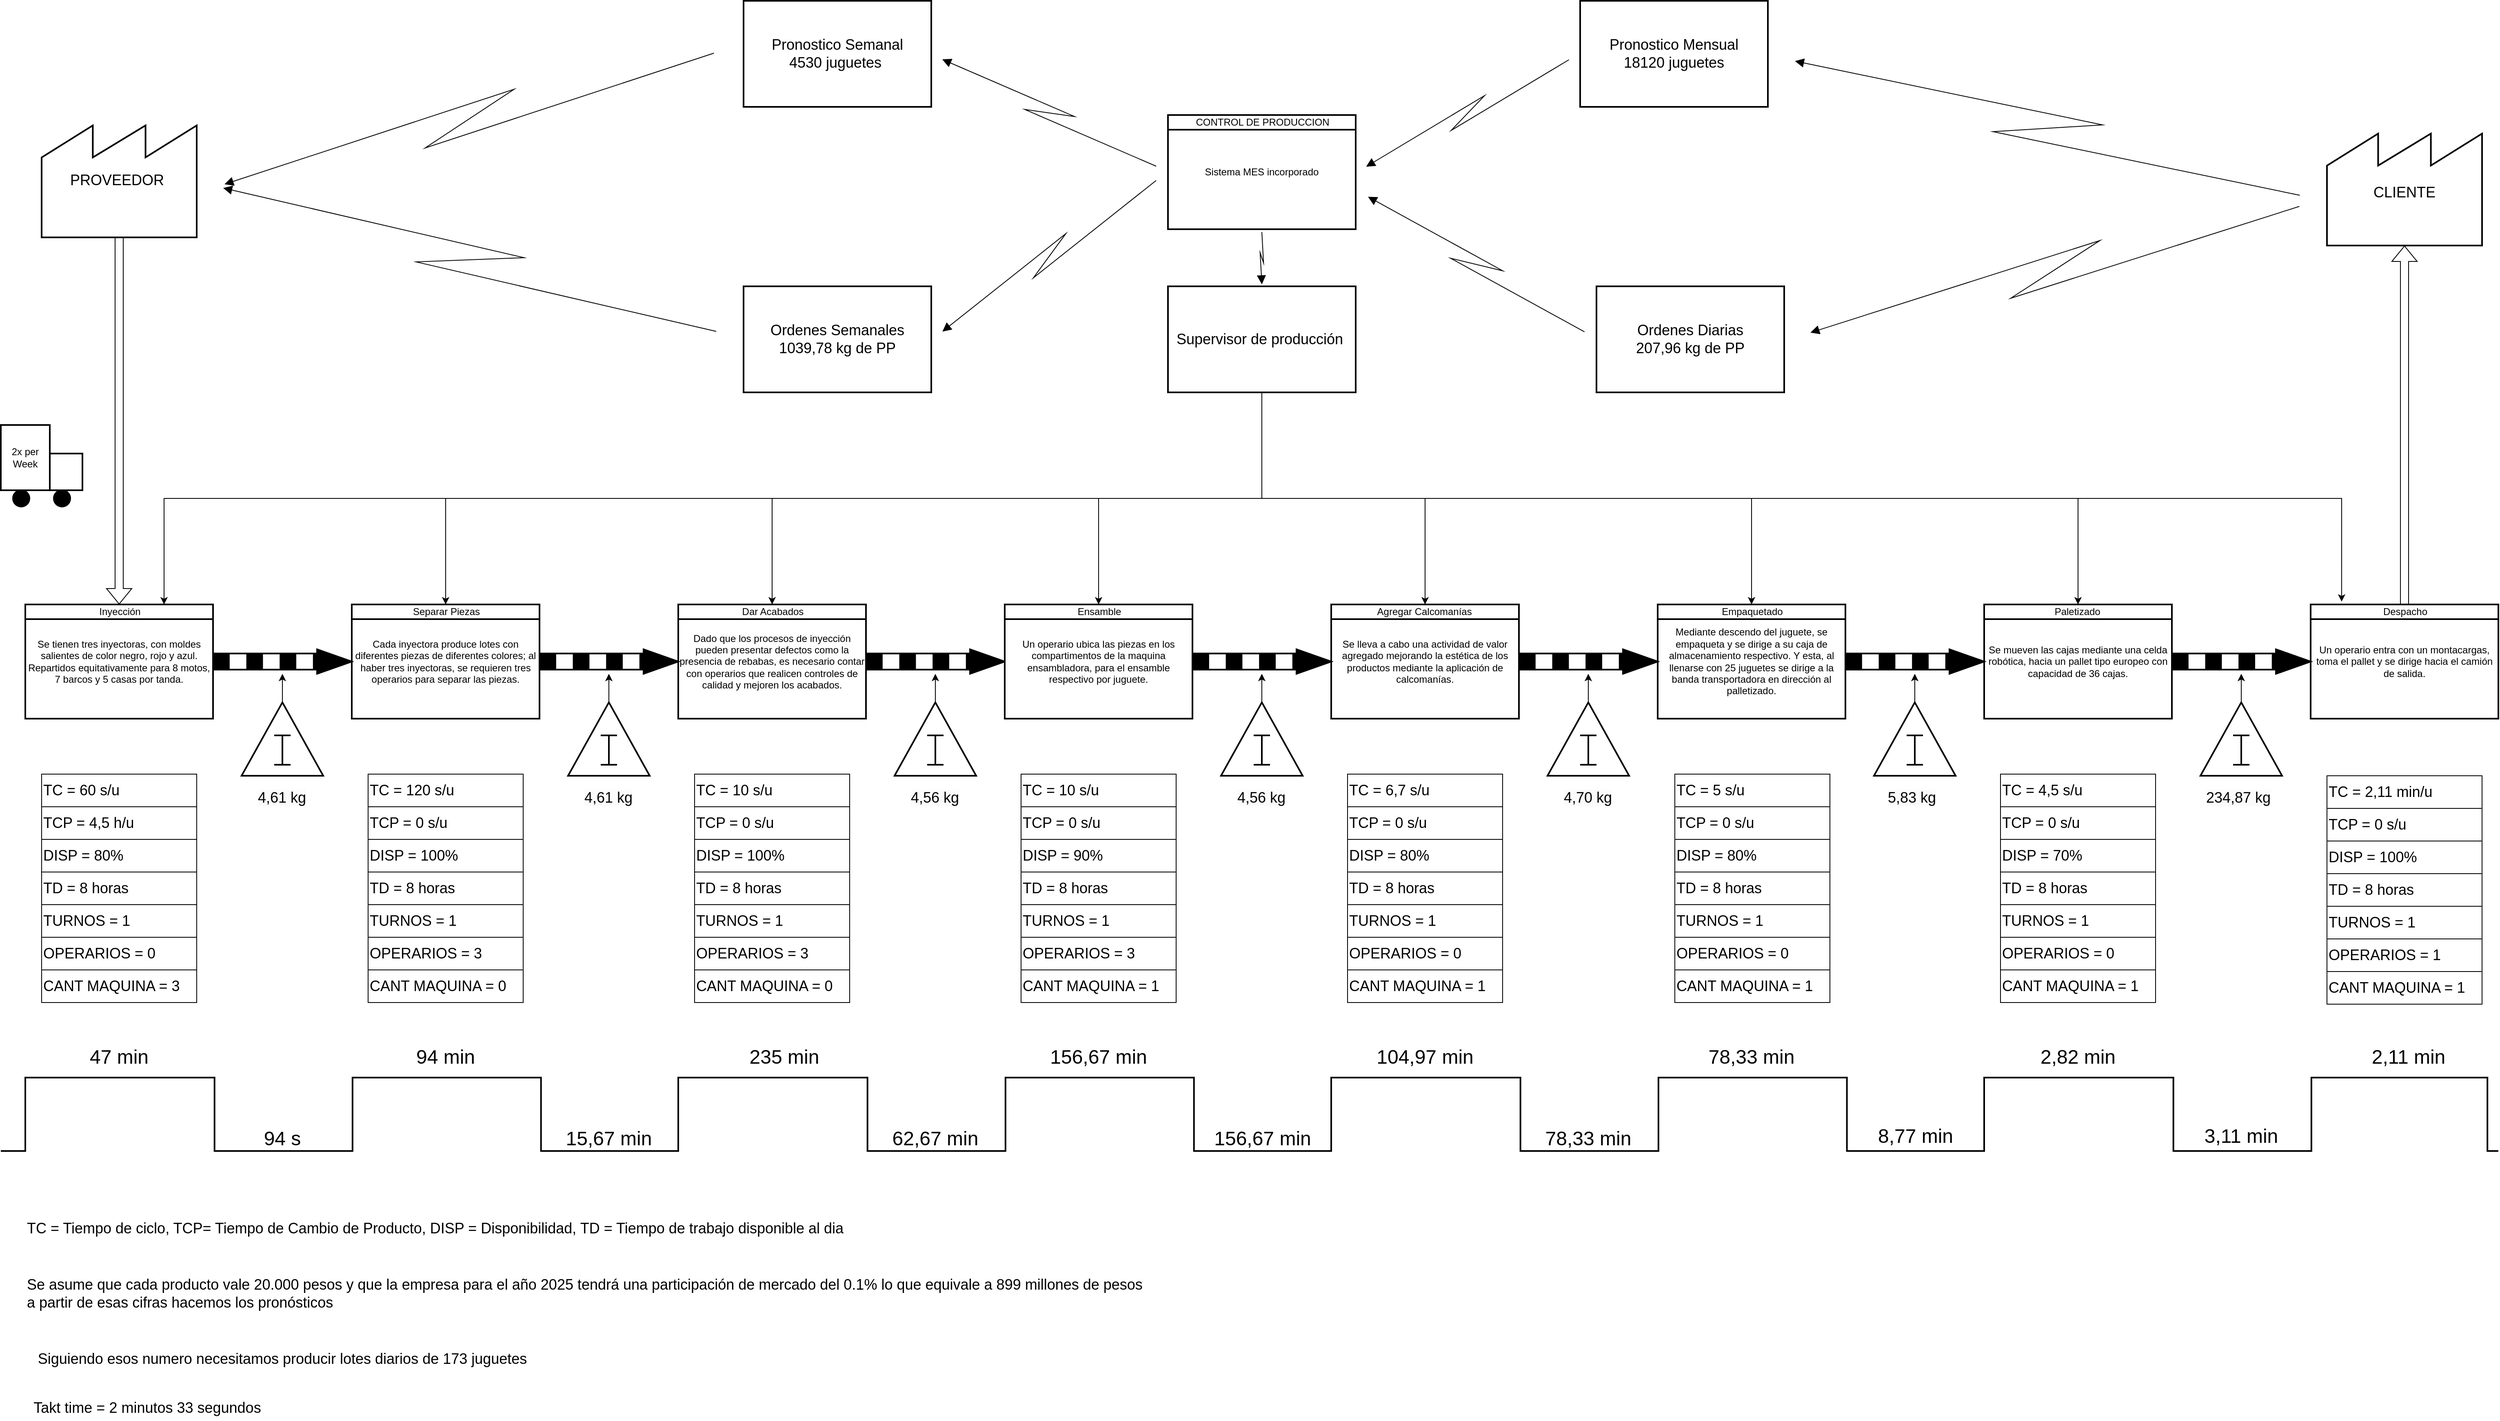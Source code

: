 <mxfile version="26.0.4">
  <diagram name="Página-1" id="v0I3-2rEsh6XnJ5ouGjw">
    <mxGraphModel dx="3970" dy="2555" grid="1" gridSize="10" guides="1" tooltips="1" connect="1" arrows="1" fold="1" page="1" pageScale="1" pageWidth="1654" pageHeight="2336" math="0" shadow="0">
      <root>
        <mxCell id="0" />
        <mxCell id="1" parent="0" />
        <mxCell id="F1pNL2VdmpR060pusoOi-2" value="&lt;table cellpadding=&quot;5&quot; cellspacing=&quot;0&quot; style=&quot;width: 100%; height: 100%;&quot;&gt;&lt;tbody&gt;&lt;tr&gt;&lt;td height=&quot;50%&quot;&gt;&lt;/td&gt;&lt;/tr&gt;&lt;tr&gt;&lt;td align=&quot;center&quot; height=&quot;50%&quot;&gt;&lt;font style=&quot;font-size: 18px;&quot;&gt;CLIENTE&lt;/font&gt;&lt;/td&gt;&lt;/tr&gt;&lt;/tbody&gt;&lt;/table&gt;" style="strokeWidth=2;html=1;shape=mxgraph.lean_mapping.outside_sources;whiteSpace=wrap;align=center;" parent="1" vertex="1">
          <mxGeometry x="2860" y="220" width="190" height="140" as="geometry" />
        </mxCell>
        <mxCell id="F1pNL2VdmpR060pusoOi-4" value="&lt;font style=&quot;font-size: 18px;&quot;&gt;PROVEEDOR&amp;nbsp;&lt;/font&gt;" style="strokeWidth=2;html=1;shape=mxgraph.lean_mapping.outside_sources;whiteSpace=wrap;align=center;" parent="1" vertex="1">
          <mxGeometry x="60" y="210" width="190" height="140" as="geometry" />
        </mxCell>
        <mxCell id="F1pNL2VdmpR060pusoOi-5" value="Sistema MES incorporado" style="strokeWidth=2;html=1;shape=mxgraph.lean_mapping.manufacturing_process;fontSize=12;verticalAlign=middle;html=1;align=center;whiteSpace=wrap;" parent="1" vertex="1">
          <mxGeometry x="1440" y="200" width="230" height="140" as="geometry" />
        </mxCell>
        <mxCell id="F1pNL2VdmpR060pusoOi-6" value="CONTROL DE PRODUCCION" style="text;fontSize=12;spacingLeft=2;verticalAlign=top;html=1;align=center;spacingTop=-5;resizeWidth=1;whiteSpace=wrap;" parent="F1pNL2VdmpR060pusoOi-5" vertex="1">
          <mxGeometry width="230" height="50" as="geometry" />
        </mxCell>
        <mxCell id="F1pNL2VdmpR060pusoOi-302" style="edgeStyle=orthogonalEdgeStyle;rounded=0;orthogonalLoop=1;jettySize=auto;html=1;" parent="1" source="F1pNL2VdmpR060pusoOi-9" target="F1pNL2VdmpR060pusoOi-43" edge="1">
          <mxGeometry relative="1" as="geometry" />
        </mxCell>
        <mxCell id="F1pNL2VdmpR060pusoOi-306" style="edgeStyle=orthogonalEdgeStyle;rounded=0;orthogonalLoop=1;jettySize=auto;html=1;entryX=0.5;entryY=0;entryDx=0;entryDy=0;" parent="1" source="F1pNL2VdmpR060pusoOi-9" target="F1pNL2VdmpR060pusoOi-46" edge="1">
          <mxGeometry relative="1" as="geometry" />
        </mxCell>
        <mxCell id="F1pNL2VdmpR060pusoOi-307" style="edgeStyle=orthogonalEdgeStyle;rounded=0;orthogonalLoop=1;jettySize=auto;html=1;" parent="1" source="F1pNL2VdmpR060pusoOi-9" target="F1pNL2VdmpR060pusoOi-57" edge="1">
          <mxGeometry relative="1" as="geometry">
            <Array as="points">
              <mxPoint x="1555" y="670" />
              <mxPoint x="2155" y="670" />
            </Array>
          </mxGeometry>
        </mxCell>
        <mxCell id="F1pNL2VdmpR060pusoOi-308" style="edgeStyle=orthogonalEdgeStyle;rounded=0;orthogonalLoop=1;jettySize=auto;html=1;" parent="1" source="F1pNL2VdmpR060pusoOi-9" target="F1pNL2VdmpR060pusoOi-62" edge="1">
          <mxGeometry relative="1" as="geometry">
            <Array as="points">
              <mxPoint x="1555" y="670" />
              <mxPoint x="2555" y="670" />
            </Array>
          </mxGeometry>
        </mxCell>
        <mxCell id="zPLBz5L4oCSuRYGXghL--2" style="edgeStyle=orthogonalEdgeStyle;rounded=0;orthogonalLoop=1;jettySize=auto;html=1;entryX=0.5;entryY=0;entryDx=0;entryDy=0;" edge="1" parent="1" source="F1pNL2VdmpR060pusoOi-9" target="F1pNL2VdmpR060pusoOi-35">
          <mxGeometry relative="1" as="geometry">
            <Array as="points">
              <mxPoint x="1555" y="670" />
              <mxPoint x="955" y="670" />
            </Array>
          </mxGeometry>
        </mxCell>
        <mxCell id="zPLBz5L4oCSuRYGXghL--18" style="edgeStyle=orthogonalEdgeStyle;rounded=0;orthogonalLoop=1;jettySize=auto;html=1;entryX=0.5;entryY=0;entryDx=0;entryDy=0;" edge="1" parent="1" source="F1pNL2VdmpR060pusoOi-9" target="F1pNL2VdmpR060pusoOi-33">
          <mxGeometry relative="1" as="geometry">
            <Array as="points">
              <mxPoint x="1555" y="670" />
              <mxPoint x="555" y="670" />
            </Array>
          </mxGeometry>
        </mxCell>
        <mxCell id="zPLBz5L4oCSuRYGXghL--19" style="edgeStyle=orthogonalEdgeStyle;rounded=0;orthogonalLoop=1;jettySize=auto;html=1;" edge="1" parent="1" source="F1pNL2VdmpR060pusoOi-9" target="I_ms-DkJsqw6G00hhyOn-2">
          <mxGeometry relative="1" as="geometry">
            <Array as="points">
              <mxPoint x="1555" y="670" />
              <mxPoint x="210" y="670" />
            </Array>
          </mxGeometry>
        </mxCell>
        <mxCell id="F1pNL2VdmpR060pusoOi-9" value="&lt;span style=&quot;font-size: 18px; background-color: transparent; color: light-dark(rgb(0, 0, 0), rgb(255, 255, 255));&quot;&gt;Supervisor de producción&amp;nbsp;&lt;/span&gt;" style="strokeWidth=2;html=1;shape=mxgraph.lean_mapping.schedule;whiteSpace=wrap;align=center;" parent="1" vertex="1">
          <mxGeometry x="1440" y="410" width="230" height="130" as="geometry" />
        </mxCell>
        <mxCell id="F1pNL2VdmpR060pusoOi-10" value="&lt;font style=&quot;font-size: 18px;&quot;&gt;Ordenes Semanales&lt;/font&gt;&lt;div&gt;&lt;font style=&quot;font-size: 18px;&quot;&gt;1039,78 kg de PP&lt;/font&gt;&lt;/div&gt;" style="strokeWidth=2;html=1;shape=mxgraph.lean_mapping.schedule;whiteSpace=wrap;align=center;" parent="1" vertex="1">
          <mxGeometry x="920" y="410" width="230" height="130" as="geometry" />
        </mxCell>
        <mxCell id="F1pNL2VdmpR060pusoOi-11" value="&lt;font style=&quot;font-size: 18px;&quot;&gt;Pronostico Semanal&lt;/font&gt;&lt;div&gt;&lt;font style=&quot;font-size: 18px;&quot;&gt;4530 juguetes&amp;nbsp;&lt;/font&gt;&lt;/div&gt;" style="strokeWidth=2;html=1;shape=mxgraph.lean_mapping.schedule;whiteSpace=wrap;align=center;" parent="1" vertex="1">
          <mxGeometry x="920" y="60" width="230" height="130" as="geometry" />
        </mxCell>
        <mxCell id="F1pNL2VdmpR060pusoOi-12" value="&lt;span style=&quot;font-size: 18px;&quot;&gt;Ordenes Diarias&lt;/span&gt;&lt;br&gt;&lt;div&gt;&lt;font style=&quot;font-size: 18px;&quot;&gt;207,96 kg de PP&lt;/font&gt;&lt;/div&gt;" style="strokeWidth=2;html=1;shape=mxgraph.lean_mapping.schedule;whiteSpace=wrap;align=center;" parent="1" vertex="1">
          <mxGeometry x="1965" y="410" width="230" height="130" as="geometry" />
        </mxCell>
        <mxCell id="F1pNL2VdmpR060pusoOi-13" value="&lt;font style=&quot;font-size: 18px;&quot;&gt;Pronostico Mensual&lt;/font&gt;&lt;div&gt;&lt;span style=&quot;font-size: 18px;&quot;&gt;18120 juguetes&lt;/span&gt;&lt;/div&gt;" style="strokeWidth=2;html=1;shape=mxgraph.lean_mapping.schedule;whiteSpace=wrap;align=center;" parent="1" vertex="1">
          <mxGeometry x="1945" y="60" width="230" height="130" as="geometry" />
        </mxCell>
        <mxCell id="F1pNL2VdmpR060pusoOi-14" value="" style="shape=mxgraph.lean_mapping.electronic_info_flow_edge;html=1;rounded=0;entryX=1;entryY=0.5;entryDx=0;entryDy=0;exitX=0.005;exitY=0.625;exitDx=0;exitDy=0;exitPerimeter=0;" parent="1" source="F1pNL2VdmpR060pusoOi-2" target="F1pNL2VdmpR060pusoOi-13" edge="1">
          <mxGeometry x="-0.134" y="-49" width="100" height="100" relative="1" as="geometry">
            <mxPoint x="2265" y="300" as="sourcePoint" />
            <mxPoint x="2365" y="200" as="targetPoint" />
            <mxPoint x="-1" as="offset" />
          </mxGeometry>
        </mxCell>
        <mxCell id="F1pNL2VdmpR060pusoOi-15" value="" style="shape=mxgraph.lean_mapping.electronic_info_flow_edge;html=1;rounded=0;entryX=1;entryY=0.5;entryDx=0;entryDy=0;exitX=-0.003;exitY=0.596;exitDx=0;exitDy=0;exitPerimeter=0;" parent="1" source="F1pNL2VdmpR060pusoOi-2" target="F1pNL2VdmpR060pusoOi-12" edge="1">
          <mxGeometry width="100" height="100" relative="1" as="geometry">
            <mxPoint x="2265" y="560" as="sourcePoint" />
            <mxPoint x="2365" y="460" as="targetPoint" />
          </mxGeometry>
        </mxCell>
        <mxCell id="F1pNL2VdmpR060pusoOi-16" value="" style="shape=mxgraph.lean_mapping.electronic_info_flow_edge;html=1;rounded=0;entryX=1.006;entryY=0.654;entryDx=0;entryDy=0;entryPerimeter=0;exitX=0;exitY=0.5;exitDx=0;exitDy=0;" parent="1" source="F1pNL2VdmpR060pusoOi-12" target="F1pNL2VdmpR060pusoOi-5" edge="1">
          <mxGeometry width="100" height="100" relative="1" as="geometry">
            <mxPoint x="1760" y="460" as="sourcePoint" />
            <mxPoint x="1860" y="360" as="targetPoint" />
          </mxGeometry>
        </mxCell>
        <mxCell id="F1pNL2VdmpR060pusoOi-18" value="" style="shape=mxgraph.lean_mapping.electronic_info_flow_edge;html=1;rounded=0;entryX=1;entryY=0.5;entryDx=0;entryDy=0;exitX=0;exitY=0.5;exitDx=0;exitDy=0;" parent="1" source="F1pNL2VdmpR060pusoOi-13" target="F1pNL2VdmpR060pusoOi-5" edge="1">
          <mxGeometry width="100" height="100" relative="1" as="geometry">
            <mxPoint x="1720" y="150" as="sourcePoint" />
            <mxPoint x="1820" y="50" as="targetPoint" />
          </mxGeometry>
        </mxCell>
        <mxCell id="F1pNL2VdmpR060pusoOi-19" value="" style="shape=mxgraph.lean_mapping.electronic_info_flow_edge;html=1;rounded=0;entryX=1;entryY=0.5;entryDx=0;entryDy=0;exitX=0;exitY=0.5;exitDx=0;exitDy=0;" parent="1" source="F1pNL2VdmpR060pusoOi-5" target="F1pNL2VdmpR060pusoOi-11" edge="1">
          <mxGeometry width="100" height="100" relative="1" as="geometry">
            <mxPoint x="1190" y="340" as="sourcePoint" />
            <mxPoint x="1290" y="240" as="targetPoint" />
          </mxGeometry>
        </mxCell>
        <mxCell id="F1pNL2VdmpR060pusoOi-20" value="" style="shape=mxgraph.lean_mapping.electronic_info_flow_edge;html=1;rounded=0;entryX=1;entryY=0.5;entryDx=0;entryDy=0;exitX=0;exitY=0.5;exitDx=0;exitDy=0;" parent="1" source="F1pNL2VdmpR060pusoOi-5" target="F1pNL2VdmpR060pusoOi-10" edge="1">
          <mxGeometry width="100" height="100" relative="1" as="geometry">
            <mxPoint x="1130" y="350" as="sourcePoint" />
            <mxPoint x="1230" y="250" as="targetPoint" />
          </mxGeometry>
        </mxCell>
        <mxCell id="F1pNL2VdmpR060pusoOi-21" value="" style="shape=mxgraph.lean_mapping.electronic_info_flow_edge;html=1;rounded=0;entryX=1.01;entryY=0.596;entryDx=0;entryDy=0;entryPerimeter=0;exitX=-0.013;exitY=0.425;exitDx=0;exitDy=0;exitPerimeter=0;" parent="1" source="F1pNL2VdmpR060pusoOi-11" target="F1pNL2VdmpR060pusoOi-4" edge="1">
          <mxGeometry width="100" height="100" relative="1" as="geometry">
            <mxPoint x="360" y="340" as="sourcePoint" />
            <mxPoint x="460" y="240" as="targetPoint" />
          </mxGeometry>
        </mxCell>
        <mxCell id="F1pNL2VdmpR060pusoOi-22" value="" style="shape=mxgraph.lean_mapping.electronic_info_flow_edge;html=1;rounded=0;entryX=1;entryY=0.5;entryDx=0;entryDy=0;exitX=0;exitY=0.5;exitDx=0;exitDy=0;" parent="1" source="F1pNL2VdmpR060pusoOi-10" target="F1pNL2VdmpR060pusoOi-4" edge="1">
          <mxGeometry width="100" height="100" relative="1" as="geometry">
            <mxPoint x="230" y="630" as="sourcePoint" />
            <mxPoint x="330" y="530" as="targetPoint" />
          </mxGeometry>
        </mxCell>
        <mxCell id="F1pNL2VdmpR060pusoOi-23" value="" style="shape=mxgraph.lean_mapping.electronic_info_flow_edge;html=1;rounded=0;entryX=0.5;entryY=0;entryDx=0;entryDy=0;exitX=0.5;exitY=1;exitDx=0;exitDy=0;" parent="1" source="F1pNL2VdmpR060pusoOi-5" target="F1pNL2VdmpR060pusoOi-9" edge="1">
          <mxGeometry x="0.782" y="14" width="100" height="100" relative="1" as="geometry">
            <mxPoint x="1560" y="410" as="sourcePoint" />
            <mxPoint x="1660" y="350" as="targetPoint" />
            <Array as="points">
              <mxPoint x="1780" y="210" />
            </Array>
            <mxPoint as="offset" />
          </mxGeometry>
        </mxCell>
        <mxCell id="F1pNL2VdmpR060pusoOi-24" value="" style="shape=flexArrow;html=1;rounded=0;exitX=0.5;exitY=1;exitDx=0;exitDy=0;entryX=0.5;entryY=0;entryDx=0;entryDy=0;" parent="1" source="F1pNL2VdmpR060pusoOi-4" target="I_ms-DkJsqw6G00hhyOn-2" edge="1">
          <mxGeometry width="100" height="100" relative="1" as="geometry">
            <mxPoint x="170" y="530" as="sourcePoint" />
            <mxPoint x="177" y="746.055" as="targetPoint" />
          </mxGeometry>
        </mxCell>
        <mxCell id="F1pNL2VdmpR060pusoOi-28" value="" style="strokeWidth=2;html=1;shape=mxgraph.lean_mapping.truck_shipment;" parent="1" vertex="1">
          <mxGeometry x="10" y="580" width="100" height="100" as="geometry" />
        </mxCell>
        <mxCell id="F1pNL2VdmpR060pusoOi-29" value="2x per&#xa;Week" style="text;fontSize=12;verticalAlign=middle;html=1;align=center;whiteSpace=wrap;" parent="F1pNL2VdmpR060pusoOi-28" vertex="1">
          <mxGeometry width="60" height="80" as="geometry" />
        </mxCell>
        <mxCell id="F1pNL2VdmpR060pusoOi-32" value="Cada inyectora produce lotes con diferentes piezas de diferentes colores; al haber tres inyectoras, se requieren tres operarios para separar las piezas." style="strokeWidth=2;html=1;shape=mxgraph.lean_mapping.manufacturing_process;fontSize=12;verticalAlign=middle;html=1;align=center;whiteSpace=wrap;" parent="1" vertex="1">
          <mxGeometry x="440" y="800" width="230" height="140" as="geometry" />
        </mxCell>
        <mxCell id="F1pNL2VdmpR060pusoOi-33" value="Separar Piezas" style="text;fontSize=12;spacingLeft=2;verticalAlign=top;html=1;align=center;spacingTop=-5;resizeWidth=1;whiteSpace=wrap;" parent="F1pNL2VdmpR060pusoOi-32" vertex="1">
          <mxGeometry width="230" height="50" as="geometry" />
        </mxCell>
        <mxCell id="F1pNL2VdmpR060pusoOi-34" value="Dado que los procesos de inyección pueden presentar defectos como la presencia de rebabas, es necesario contar con operarios que realicen controles de calidad y mejoren los acabados." style="strokeWidth=2;html=1;shape=mxgraph.lean_mapping.manufacturing_process;fontSize=12;verticalAlign=middle;html=1;align=center;whiteSpace=wrap;" parent="1" vertex="1">
          <mxGeometry x="840" y="800" width="230" height="140" as="geometry" />
        </mxCell>
        <mxCell id="F1pNL2VdmpR060pusoOi-35" value="Dar Acabados" style="text;fontSize=12;spacingLeft=2;verticalAlign=top;html=1;align=center;spacingTop=-5;resizeWidth=1;whiteSpace=wrap;" parent="F1pNL2VdmpR060pusoOi-34" vertex="1">
          <mxGeometry width="230" height="50" as="geometry" />
        </mxCell>
        <mxCell id="F1pNL2VdmpR060pusoOi-38" value="" style="verticalLabelPosition=bottom;html=1;verticalAlign=top;strokeWidth=2;shape=mxgraph.lean_mapping.push_arrow;" parent="1" vertex="1">
          <mxGeometry x="670" y="855" width="170" height="30" as="geometry" />
        </mxCell>
        <mxCell id="F1pNL2VdmpR060pusoOi-41" value="" style="verticalLabelPosition=bottom;html=1;verticalAlign=top;strokeWidth=2;shape=mxgraph.lean_mapping.push_arrow;" parent="1" vertex="1">
          <mxGeometry x="1070" y="855" width="170" height="30" as="geometry" />
        </mxCell>
        <mxCell id="F1pNL2VdmpR060pusoOi-42" value="Un operario ubica las piezas en los compartimentos de la maquina ensambladora, para el ensamble respectivo por juguete." style="strokeWidth=2;html=1;shape=mxgraph.lean_mapping.manufacturing_process;fontSize=12;verticalAlign=middle;html=1;align=center;whiteSpace=wrap;" parent="1" vertex="1">
          <mxGeometry x="1240" y="800" width="230" height="140" as="geometry" />
        </mxCell>
        <mxCell id="F1pNL2VdmpR060pusoOi-43" value="Ensamble" style="text;fontSize=12;spacingLeft=2;verticalAlign=top;html=1;align=center;spacingTop=-5;resizeWidth=1;whiteSpace=wrap;" parent="F1pNL2VdmpR060pusoOi-42" vertex="1">
          <mxGeometry width="230" height="50" as="geometry" />
        </mxCell>
        <mxCell id="F1pNL2VdmpR060pusoOi-45" value="Se lleva a cabo una actividad de valor agregado mejorando la estética de los productos mediante la aplicación de calcomanías." style="strokeWidth=2;html=1;shape=mxgraph.lean_mapping.manufacturing_process;fontSize=12;verticalAlign=middle;html=1;align=center;whiteSpace=wrap;" parent="1" vertex="1">
          <mxGeometry x="1640" y="800" width="230" height="140" as="geometry" />
        </mxCell>
        <mxCell id="F1pNL2VdmpR060pusoOi-46" value="Agregar Calcomanías&amp;nbsp;" style="text;fontSize=12;spacingLeft=2;verticalAlign=top;html=1;align=center;spacingTop=-5;resizeWidth=1;whiteSpace=wrap;" parent="F1pNL2VdmpR060pusoOi-45" vertex="1">
          <mxGeometry width="230" height="50" as="geometry" />
        </mxCell>
        <mxCell id="F1pNL2VdmpR060pusoOi-47" value="" style="verticalLabelPosition=bottom;html=1;verticalAlign=top;strokeWidth=2;shape=mxgraph.lean_mapping.push_arrow;" parent="1" vertex="1">
          <mxGeometry x="1470" y="855" width="170" height="30" as="geometry" />
        </mxCell>
        <mxCell id="F1pNL2VdmpR060pusoOi-49" value="" style="edgeStyle=orthogonalEdgeStyle;rounded=0;orthogonalLoop=1;jettySize=auto;html=1;" parent="1" source="F1pNL2VdmpR060pusoOi-48" target="F1pNL2VdmpR060pusoOi-38" edge="1">
          <mxGeometry relative="1" as="geometry" />
        </mxCell>
        <mxCell id="F1pNL2VdmpR060pusoOi-48" value="" style="verticalLabelPosition=bottom;html=1;verticalAlign=top;strokeWidth=2;shape=mxgraph.lean_mapping.inventory_box;" parent="1" vertex="1">
          <mxGeometry x="705" y="920" width="100" height="90" as="geometry" />
        </mxCell>
        <mxCell id="F1pNL2VdmpR060pusoOi-51" value="" style="edgeStyle=orthogonalEdgeStyle;rounded=0;orthogonalLoop=1;jettySize=auto;html=1;" parent="1" source="F1pNL2VdmpR060pusoOi-50" target="F1pNL2VdmpR060pusoOi-41" edge="1">
          <mxGeometry relative="1" as="geometry" />
        </mxCell>
        <mxCell id="F1pNL2VdmpR060pusoOi-50" value="" style="verticalLabelPosition=bottom;html=1;verticalAlign=top;strokeWidth=2;shape=mxgraph.lean_mapping.inventory_box;" parent="1" vertex="1">
          <mxGeometry x="1105" y="920" width="100" height="90" as="geometry" />
        </mxCell>
        <mxCell id="F1pNL2VdmpR060pusoOi-55" value="" style="edgeStyle=orthogonalEdgeStyle;rounded=0;orthogonalLoop=1;jettySize=auto;html=1;" parent="1" source="F1pNL2VdmpR060pusoOi-54" target="F1pNL2VdmpR060pusoOi-47" edge="1">
          <mxGeometry relative="1" as="geometry" />
        </mxCell>
        <mxCell id="F1pNL2VdmpR060pusoOi-54" value="" style="verticalLabelPosition=bottom;html=1;verticalAlign=top;strokeWidth=2;shape=mxgraph.lean_mapping.inventory_box;" parent="1" vertex="1">
          <mxGeometry x="1505" y="920" width="100" height="90" as="geometry" />
        </mxCell>
        <mxCell id="F1pNL2VdmpR060pusoOi-56" value="Mediante descendo del juguete, se empaqueta y se dirige a su caja de almacenamiento respectivo. Y esta, al llenarse con 25 juguetes se dirige a la banda transportadora en dirección al palletizado." style="strokeWidth=2;html=1;shape=mxgraph.lean_mapping.manufacturing_process;fontSize=12;verticalAlign=middle;html=1;align=center;whiteSpace=wrap;" parent="1" vertex="1">
          <mxGeometry x="2040" y="800" width="230" height="140" as="geometry" />
        </mxCell>
        <mxCell id="F1pNL2VdmpR060pusoOi-57" value="Empaquetado" style="text;fontSize=12;spacingLeft=2;verticalAlign=top;html=1;align=center;spacingTop=-5;resizeWidth=1;whiteSpace=wrap;" parent="F1pNL2VdmpR060pusoOi-56" vertex="1">
          <mxGeometry width="230" height="20" as="geometry" />
        </mxCell>
        <mxCell id="F1pNL2VdmpR060pusoOi-58" value="" style="verticalLabelPosition=bottom;html=1;verticalAlign=top;strokeWidth=2;shape=mxgraph.lean_mapping.push_arrow;" parent="1" vertex="1">
          <mxGeometry x="1870" y="855" width="170" height="30" as="geometry" />
        </mxCell>
        <mxCell id="F1pNL2VdmpR060pusoOi-59" value="" style="edgeStyle=orthogonalEdgeStyle;rounded=0;orthogonalLoop=1;jettySize=auto;html=1;" parent="1" source="F1pNL2VdmpR060pusoOi-60" target="F1pNL2VdmpR060pusoOi-58" edge="1">
          <mxGeometry relative="1" as="geometry" />
        </mxCell>
        <mxCell id="F1pNL2VdmpR060pusoOi-60" value="" style="verticalLabelPosition=bottom;html=1;verticalAlign=top;strokeWidth=2;shape=mxgraph.lean_mapping.inventory_box;" parent="1" vertex="1">
          <mxGeometry x="1905" y="920" width="100" height="90" as="geometry" />
        </mxCell>
        <mxCell id="F1pNL2VdmpR060pusoOi-61" value="Se mueven las cajas mediante una celda robótica, hacia un pallet tipo europeo con capacidad de 36 cajas." style="strokeWidth=2;html=1;shape=mxgraph.lean_mapping.manufacturing_process;fontSize=12;verticalAlign=middle;html=1;align=center;whiteSpace=wrap;" parent="1" vertex="1">
          <mxGeometry x="2440" y="800" width="230" height="140" as="geometry" />
        </mxCell>
        <mxCell id="F1pNL2VdmpR060pusoOi-62" value="Paletizado&amp;nbsp;" style="text;fontSize=12;spacingLeft=2;verticalAlign=top;html=1;align=center;spacingTop=-5;resizeWidth=1;whiteSpace=wrap;" parent="F1pNL2VdmpR060pusoOi-61" vertex="1">
          <mxGeometry width="230" height="50" as="geometry" />
        </mxCell>
        <mxCell id="F1pNL2VdmpR060pusoOi-63" value="" style="verticalLabelPosition=bottom;html=1;verticalAlign=top;strokeWidth=2;shape=mxgraph.lean_mapping.push_arrow;" parent="1" vertex="1">
          <mxGeometry x="2270" y="855" width="170" height="30" as="geometry" />
        </mxCell>
        <mxCell id="F1pNL2VdmpR060pusoOi-64" value="" style="edgeStyle=orthogonalEdgeStyle;rounded=0;orthogonalLoop=1;jettySize=auto;html=1;" parent="1" source="F1pNL2VdmpR060pusoOi-65" target="F1pNL2VdmpR060pusoOi-63" edge="1">
          <mxGeometry relative="1" as="geometry" />
        </mxCell>
        <mxCell id="F1pNL2VdmpR060pusoOi-65" value="" style="verticalLabelPosition=bottom;html=1;verticalAlign=top;strokeWidth=2;shape=mxgraph.lean_mapping.inventory_box;" parent="1" vertex="1">
          <mxGeometry x="2305" y="920" width="100" height="90" as="geometry" />
        </mxCell>
        <mxCell id="F1pNL2VdmpR060pusoOi-66" value="Un operario entra con un montacargas, toma el pallet y se dirige hacia el camión de salida." style="strokeWidth=2;html=1;shape=mxgraph.lean_mapping.manufacturing_process;fontSize=12;verticalAlign=middle;html=1;align=center;whiteSpace=wrap;" parent="1" vertex="1">
          <mxGeometry x="2840" y="800" width="230" height="140" as="geometry" />
        </mxCell>
        <mxCell id="F1pNL2VdmpR060pusoOi-67" value="Despacho" style="text;fontSize=12;spacingLeft=2;verticalAlign=top;html=1;align=center;spacingTop=-5;resizeWidth=1;whiteSpace=wrap;" parent="F1pNL2VdmpR060pusoOi-66" vertex="1">
          <mxGeometry width="230" height="50" as="geometry" />
        </mxCell>
        <mxCell id="F1pNL2VdmpR060pusoOi-68" value="" style="verticalLabelPosition=bottom;html=1;verticalAlign=top;strokeWidth=2;shape=mxgraph.lean_mapping.push_arrow;" parent="1" vertex="1">
          <mxGeometry x="2670" y="855" width="170" height="30" as="geometry" />
        </mxCell>
        <mxCell id="F1pNL2VdmpR060pusoOi-69" value="" style="edgeStyle=orthogonalEdgeStyle;rounded=0;orthogonalLoop=1;jettySize=auto;html=1;" parent="1" source="F1pNL2VdmpR060pusoOi-70" target="F1pNL2VdmpR060pusoOi-68" edge="1">
          <mxGeometry relative="1" as="geometry" />
        </mxCell>
        <mxCell id="F1pNL2VdmpR060pusoOi-70" value="" style="verticalLabelPosition=bottom;html=1;verticalAlign=top;strokeWidth=2;shape=mxgraph.lean_mapping.inventory_box;" parent="1" vertex="1">
          <mxGeometry x="2705" y="920" width="100" height="90" as="geometry" />
        </mxCell>
        <mxCell id="F1pNL2VdmpR060pusoOi-114" value="" style="text;fontSize=8;spacingLeft=2;verticalAlign=middle;html=1;whiteSpace=wrap;" parent="1" vertex="1">
          <mxGeometry x="450" y="1490" width="180" height="90.0" as="geometry" />
        </mxCell>
        <mxCell id="F1pNL2VdmpR060pusoOi-154" value="" style="shape=table;startSize=0;container=1;collapsible=0;childLayout=tableLayout;" parent="1" vertex="1">
          <mxGeometry x="460" y="1008" width="190" height="280" as="geometry" />
        </mxCell>
        <mxCell id="F1pNL2VdmpR060pusoOi-155" value="" style="shape=tableRow;horizontal=0;startSize=0;swimlaneHead=0;swimlaneBody=0;strokeColor=inherit;top=0;left=0;bottom=0;right=0;collapsible=0;dropTarget=0;fillColor=none;points=[[0,0.5],[1,0.5]];portConstraint=eastwest;" parent="F1pNL2VdmpR060pusoOi-154" vertex="1">
          <mxGeometry width="190" height="40" as="geometry" />
        </mxCell>
        <mxCell id="F1pNL2VdmpR060pusoOi-156" value="&lt;font style=&quot;font-size: 18px;&quot;&gt;TC = 120 s/u&lt;/font&gt;" style="shape=partialRectangle;html=1;whiteSpace=wrap;connectable=0;strokeColor=inherit;overflow=hidden;fillColor=none;top=0;left=0;bottom=0;right=0;pointerEvents=1;align=left;" parent="F1pNL2VdmpR060pusoOi-155" vertex="1">
          <mxGeometry width="190" height="40" as="geometry">
            <mxRectangle width="190" height="40" as="alternateBounds" />
          </mxGeometry>
        </mxCell>
        <mxCell id="F1pNL2VdmpR060pusoOi-157" value="" style="shape=tableRow;horizontal=0;startSize=0;swimlaneHead=0;swimlaneBody=0;strokeColor=inherit;top=0;left=0;bottom=0;right=0;collapsible=0;dropTarget=0;fillColor=none;points=[[0,0.5],[1,0.5]];portConstraint=eastwest;" parent="F1pNL2VdmpR060pusoOi-154" vertex="1">
          <mxGeometry y="40" width="190" height="40" as="geometry" />
        </mxCell>
        <mxCell id="F1pNL2VdmpR060pusoOi-158" value="&lt;font style=&quot;font-size: 18px;&quot;&gt;TCP = 0&lt;/font&gt;&lt;span style=&quot;font-size: 18px; background-color: transparent; color: light-dark(rgb(0, 0, 0), rgb(255, 255, 255));&quot;&gt;&amp;nbsp;s/u&lt;/span&gt;" style="shape=partialRectangle;html=1;whiteSpace=wrap;connectable=0;strokeColor=inherit;overflow=hidden;fillColor=none;top=0;left=0;bottom=0;right=0;pointerEvents=1;align=left;" parent="F1pNL2VdmpR060pusoOi-157" vertex="1">
          <mxGeometry width="190" height="40" as="geometry">
            <mxRectangle width="190" height="40" as="alternateBounds" />
          </mxGeometry>
        </mxCell>
        <mxCell id="F1pNL2VdmpR060pusoOi-159" value="" style="shape=tableRow;horizontal=0;startSize=0;swimlaneHead=0;swimlaneBody=0;strokeColor=inherit;top=0;left=0;bottom=0;right=0;collapsible=0;dropTarget=0;fillColor=none;points=[[0,0.5],[1,0.5]];portConstraint=eastwest;" parent="F1pNL2VdmpR060pusoOi-154" vertex="1">
          <mxGeometry y="80" width="190" height="40" as="geometry" />
        </mxCell>
        <mxCell id="F1pNL2VdmpR060pusoOi-160" value="&lt;font style=&quot;font-size: 18px;&quot;&gt;DISP = 100%&lt;/font&gt;" style="shape=partialRectangle;html=1;whiteSpace=wrap;connectable=0;strokeColor=inherit;overflow=hidden;fillColor=none;top=0;left=0;bottom=0;right=0;pointerEvents=1;align=left;" parent="F1pNL2VdmpR060pusoOi-159" vertex="1">
          <mxGeometry width="190" height="40" as="geometry">
            <mxRectangle width="190" height="40" as="alternateBounds" />
          </mxGeometry>
        </mxCell>
        <mxCell id="F1pNL2VdmpR060pusoOi-161" value="" style="shape=tableRow;horizontal=0;startSize=0;swimlaneHead=0;swimlaneBody=0;strokeColor=inherit;top=0;left=0;bottom=0;right=0;collapsible=0;dropTarget=0;fillColor=none;points=[[0,0.5],[1,0.5]];portConstraint=eastwest;" parent="F1pNL2VdmpR060pusoOi-154" vertex="1">
          <mxGeometry y="120" width="190" height="40" as="geometry" />
        </mxCell>
        <mxCell id="F1pNL2VdmpR060pusoOi-162" value="&lt;font style=&quot;font-size: 18px;&quot;&gt;TD = 8 horas&lt;/font&gt;" style="shape=partialRectangle;html=1;whiteSpace=wrap;connectable=0;strokeColor=inherit;overflow=hidden;fillColor=none;top=0;left=0;bottom=0;right=0;pointerEvents=1;align=left;" parent="F1pNL2VdmpR060pusoOi-161" vertex="1">
          <mxGeometry width="190" height="40" as="geometry">
            <mxRectangle width="190" height="40" as="alternateBounds" />
          </mxGeometry>
        </mxCell>
        <mxCell id="F1pNL2VdmpR060pusoOi-163" value="" style="shape=tableRow;horizontal=0;startSize=0;swimlaneHead=0;swimlaneBody=0;strokeColor=inherit;top=0;left=0;bottom=0;right=0;collapsible=0;dropTarget=0;fillColor=none;points=[[0,0.5],[1,0.5]];portConstraint=eastwest;" parent="F1pNL2VdmpR060pusoOi-154" vertex="1">
          <mxGeometry y="160" width="190" height="40" as="geometry" />
        </mxCell>
        <mxCell id="F1pNL2VdmpR060pusoOi-164" value="&lt;font style=&quot;font-size: 18px;&quot;&gt;TURNOS = 1&lt;/font&gt;" style="shape=partialRectangle;html=1;whiteSpace=wrap;connectable=0;strokeColor=inherit;overflow=hidden;fillColor=none;top=0;left=0;bottom=0;right=0;pointerEvents=1;align=left;" parent="F1pNL2VdmpR060pusoOi-163" vertex="1">
          <mxGeometry width="190" height="40" as="geometry">
            <mxRectangle width="190" height="40" as="alternateBounds" />
          </mxGeometry>
        </mxCell>
        <mxCell id="F1pNL2VdmpR060pusoOi-165" value="" style="shape=tableRow;horizontal=0;startSize=0;swimlaneHead=0;swimlaneBody=0;strokeColor=inherit;top=0;left=0;bottom=0;right=0;collapsible=0;dropTarget=0;fillColor=none;points=[[0,0.5],[1,0.5]];portConstraint=eastwest;" parent="F1pNL2VdmpR060pusoOi-154" vertex="1">
          <mxGeometry y="200" width="190" height="40" as="geometry" />
        </mxCell>
        <mxCell id="F1pNL2VdmpR060pusoOi-166" value="&lt;font style=&quot;font-size: 18px;&quot;&gt;OPERARIOS = 3&lt;/font&gt;" style="shape=partialRectangle;html=1;whiteSpace=wrap;connectable=0;strokeColor=inherit;overflow=hidden;fillColor=none;top=0;left=0;bottom=0;right=0;pointerEvents=1;align=left;" parent="F1pNL2VdmpR060pusoOi-165" vertex="1">
          <mxGeometry width="190" height="40" as="geometry">
            <mxRectangle width="190" height="40" as="alternateBounds" />
          </mxGeometry>
        </mxCell>
        <mxCell id="F1pNL2VdmpR060pusoOi-167" value="" style="shape=tableRow;horizontal=0;startSize=0;swimlaneHead=0;swimlaneBody=0;strokeColor=inherit;top=0;left=0;bottom=0;right=0;collapsible=0;dropTarget=0;fillColor=none;points=[[0,0.5],[1,0.5]];portConstraint=eastwest;" parent="F1pNL2VdmpR060pusoOi-154" vertex="1">
          <mxGeometry y="240" width="190" height="40" as="geometry" />
        </mxCell>
        <mxCell id="F1pNL2VdmpR060pusoOi-168" value="&lt;font style=&quot;font-size: 18px;&quot;&gt;CANT MAQUINA = 0&lt;/font&gt;" style="shape=partialRectangle;html=1;whiteSpace=wrap;connectable=0;strokeColor=inherit;overflow=hidden;fillColor=none;top=0;left=0;bottom=0;right=0;pointerEvents=1;align=left;" parent="F1pNL2VdmpR060pusoOi-167" vertex="1">
          <mxGeometry width="190" height="40" as="geometry">
            <mxRectangle width="190" height="40" as="alternateBounds" />
          </mxGeometry>
        </mxCell>
        <mxCell id="F1pNL2VdmpR060pusoOi-170" value="" style="shape=table;startSize=0;container=1;collapsible=0;childLayout=tableLayout;" parent="1" vertex="1">
          <mxGeometry x="860" y="1008" width="190" height="280" as="geometry" />
        </mxCell>
        <mxCell id="F1pNL2VdmpR060pusoOi-171" value="" style="shape=tableRow;horizontal=0;startSize=0;swimlaneHead=0;swimlaneBody=0;strokeColor=inherit;top=0;left=0;bottom=0;right=0;collapsible=0;dropTarget=0;fillColor=none;points=[[0,0.5],[1,0.5]];portConstraint=eastwest;" parent="F1pNL2VdmpR060pusoOi-170" vertex="1">
          <mxGeometry width="190" height="40" as="geometry" />
        </mxCell>
        <mxCell id="F1pNL2VdmpR060pusoOi-172" value="&lt;font style=&quot;font-size: 18px;&quot;&gt;TC = 10 s/u&lt;/font&gt;" style="shape=partialRectangle;html=1;whiteSpace=wrap;connectable=0;strokeColor=inherit;overflow=hidden;fillColor=none;top=0;left=0;bottom=0;right=0;pointerEvents=1;align=left;" parent="F1pNL2VdmpR060pusoOi-171" vertex="1">
          <mxGeometry width="190" height="40" as="geometry">
            <mxRectangle width="190" height="40" as="alternateBounds" />
          </mxGeometry>
        </mxCell>
        <mxCell id="F1pNL2VdmpR060pusoOi-173" value="" style="shape=tableRow;horizontal=0;startSize=0;swimlaneHead=0;swimlaneBody=0;strokeColor=inherit;top=0;left=0;bottom=0;right=0;collapsible=0;dropTarget=0;fillColor=none;points=[[0,0.5],[1,0.5]];portConstraint=eastwest;" parent="F1pNL2VdmpR060pusoOi-170" vertex="1">
          <mxGeometry y="40" width="190" height="40" as="geometry" />
        </mxCell>
        <mxCell id="F1pNL2VdmpR060pusoOi-174" value="&lt;font style=&quot;font-size: 18px;&quot;&gt;TCP = 0 s/u&lt;/font&gt;" style="shape=partialRectangle;html=1;whiteSpace=wrap;connectable=0;strokeColor=inherit;overflow=hidden;fillColor=none;top=0;left=0;bottom=0;right=0;pointerEvents=1;align=left;" parent="F1pNL2VdmpR060pusoOi-173" vertex="1">
          <mxGeometry width="190" height="40" as="geometry">
            <mxRectangle width="190" height="40" as="alternateBounds" />
          </mxGeometry>
        </mxCell>
        <mxCell id="F1pNL2VdmpR060pusoOi-175" value="" style="shape=tableRow;horizontal=0;startSize=0;swimlaneHead=0;swimlaneBody=0;strokeColor=inherit;top=0;left=0;bottom=0;right=0;collapsible=0;dropTarget=0;fillColor=none;points=[[0,0.5],[1,0.5]];portConstraint=eastwest;" parent="F1pNL2VdmpR060pusoOi-170" vertex="1">
          <mxGeometry y="80" width="190" height="40" as="geometry" />
        </mxCell>
        <mxCell id="F1pNL2VdmpR060pusoOi-176" value="&lt;font style=&quot;font-size: 18px;&quot;&gt;DISP = 100%&lt;/font&gt;" style="shape=partialRectangle;html=1;whiteSpace=wrap;connectable=0;strokeColor=inherit;overflow=hidden;fillColor=none;top=0;left=0;bottom=0;right=0;pointerEvents=1;align=left;" parent="F1pNL2VdmpR060pusoOi-175" vertex="1">
          <mxGeometry width="190" height="40" as="geometry">
            <mxRectangle width="190" height="40" as="alternateBounds" />
          </mxGeometry>
        </mxCell>
        <mxCell id="F1pNL2VdmpR060pusoOi-177" value="" style="shape=tableRow;horizontal=0;startSize=0;swimlaneHead=0;swimlaneBody=0;strokeColor=inherit;top=0;left=0;bottom=0;right=0;collapsible=0;dropTarget=0;fillColor=none;points=[[0,0.5],[1,0.5]];portConstraint=eastwest;" parent="F1pNL2VdmpR060pusoOi-170" vertex="1">
          <mxGeometry y="120" width="190" height="40" as="geometry" />
        </mxCell>
        <mxCell id="F1pNL2VdmpR060pusoOi-178" value="&lt;span style=&quot;font-size: 18px;&quot;&gt;TD = 8 horas&lt;/span&gt;" style="shape=partialRectangle;html=1;whiteSpace=wrap;connectable=0;strokeColor=inherit;overflow=hidden;fillColor=none;top=0;left=0;bottom=0;right=0;pointerEvents=1;align=left;" parent="F1pNL2VdmpR060pusoOi-177" vertex="1">
          <mxGeometry width="190" height="40" as="geometry">
            <mxRectangle width="190" height="40" as="alternateBounds" />
          </mxGeometry>
        </mxCell>
        <mxCell id="F1pNL2VdmpR060pusoOi-179" value="" style="shape=tableRow;horizontal=0;startSize=0;swimlaneHead=0;swimlaneBody=0;strokeColor=inherit;top=0;left=0;bottom=0;right=0;collapsible=0;dropTarget=0;fillColor=none;points=[[0,0.5],[1,0.5]];portConstraint=eastwest;" parent="F1pNL2VdmpR060pusoOi-170" vertex="1">
          <mxGeometry y="160" width="190" height="40" as="geometry" />
        </mxCell>
        <mxCell id="F1pNL2VdmpR060pusoOi-180" value="&lt;font style=&quot;font-size: 18px;&quot;&gt;TURNOS = 1&lt;/font&gt;" style="shape=partialRectangle;html=1;whiteSpace=wrap;connectable=0;strokeColor=inherit;overflow=hidden;fillColor=none;top=0;left=0;bottom=0;right=0;pointerEvents=1;align=left;" parent="F1pNL2VdmpR060pusoOi-179" vertex="1">
          <mxGeometry width="190" height="40" as="geometry">
            <mxRectangle width="190" height="40" as="alternateBounds" />
          </mxGeometry>
        </mxCell>
        <mxCell id="F1pNL2VdmpR060pusoOi-181" value="" style="shape=tableRow;horizontal=0;startSize=0;swimlaneHead=0;swimlaneBody=0;strokeColor=inherit;top=0;left=0;bottom=0;right=0;collapsible=0;dropTarget=0;fillColor=none;points=[[0,0.5],[1,0.5]];portConstraint=eastwest;" parent="F1pNL2VdmpR060pusoOi-170" vertex="1">
          <mxGeometry y="200" width="190" height="40" as="geometry" />
        </mxCell>
        <mxCell id="F1pNL2VdmpR060pusoOi-182" value="&lt;font style=&quot;font-size: 18px;&quot;&gt;OPERARIOS = 3&lt;/font&gt;" style="shape=partialRectangle;html=1;whiteSpace=wrap;connectable=0;strokeColor=inherit;overflow=hidden;fillColor=none;top=0;left=0;bottom=0;right=0;pointerEvents=1;align=left;" parent="F1pNL2VdmpR060pusoOi-181" vertex="1">
          <mxGeometry width="190" height="40" as="geometry">
            <mxRectangle width="190" height="40" as="alternateBounds" />
          </mxGeometry>
        </mxCell>
        <mxCell id="F1pNL2VdmpR060pusoOi-183" value="" style="shape=tableRow;horizontal=0;startSize=0;swimlaneHead=0;swimlaneBody=0;strokeColor=inherit;top=0;left=0;bottom=0;right=0;collapsible=0;dropTarget=0;fillColor=none;points=[[0,0.5],[1,0.5]];portConstraint=eastwest;" parent="F1pNL2VdmpR060pusoOi-170" vertex="1">
          <mxGeometry y="240" width="190" height="40" as="geometry" />
        </mxCell>
        <mxCell id="F1pNL2VdmpR060pusoOi-184" value="&lt;font style=&quot;font-size: 18px;&quot;&gt;CANT MAQUINA = 0&lt;/font&gt;" style="shape=partialRectangle;html=1;whiteSpace=wrap;connectable=0;strokeColor=inherit;overflow=hidden;fillColor=none;top=0;left=0;bottom=0;right=0;pointerEvents=1;align=left;" parent="F1pNL2VdmpR060pusoOi-183" vertex="1">
          <mxGeometry width="190" height="40" as="geometry">
            <mxRectangle width="190" height="40" as="alternateBounds" />
          </mxGeometry>
        </mxCell>
        <mxCell id="F1pNL2VdmpR060pusoOi-200" value="" style="shape=table;startSize=0;container=1;collapsible=0;childLayout=tableLayout;" parent="1" vertex="1">
          <mxGeometry x="1260" y="1008" width="190" height="280" as="geometry" />
        </mxCell>
        <mxCell id="F1pNL2VdmpR060pusoOi-201" value="" style="shape=tableRow;horizontal=0;startSize=0;swimlaneHead=0;swimlaneBody=0;strokeColor=inherit;top=0;left=0;bottom=0;right=0;collapsible=0;dropTarget=0;fillColor=none;points=[[0,0.5],[1,0.5]];portConstraint=eastwest;" parent="F1pNL2VdmpR060pusoOi-200" vertex="1">
          <mxGeometry width="190" height="40" as="geometry" />
        </mxCell>
        <mxCell id="F1pNL2VdmpR060pusoOi-202" value="&lt;font style=&quot;font-size: 18px;&quot;&gt;TC = 10 s/u&lt;/font&gt;" style="shape=partialRectangle;html=1;whiteSpace=wrap;connectable=0;strokeColor=inherit;overflow=hidden;fillColor=none;top=0;left=0;bottom=0;right=0;pointerEvents=1;align=left;" parent="F1pNL2VdmpR060pusoOi-201" vertex="1">
          <mxGeometry width="190" height="40" as="geometry">
            <mxRectangle width="190" height="40" as="alternateBounds" />
          </mxGeometry>
        </mxCell>
        <mxCell id="F1pNL2VdmpR060pusoOi-203" value="" style="shape=tableRow;horizontal=0;startSize=0;swimlaneHead=0;swimlaneBody=0;strokeColor=inherit;top=0;left=0;bottom=0;right=0;collapsible=0;dropTarget=0;fillColor=none;points=[[0,0.5],[1,0.5]];portConstraint=eastwest;" parent="F1pNL2VdmpR060pusoOi-200" vertex="1">
          <mxGeometry y="40" width="190" height="40" as="geometry" />
        </mxCell>
        <mxCell id="F1pNL2VdmpR060pusoOi-204" value="&lt;font style=&quot;font-size: 18px;&quot;&gt;TCP = 0 s/u&lt;/font&gt;" style="shape=partialRectangle;html=1;whiteSpace=wrap;connectable=0;strokeColor=inherit;overflow=hidden;fillColor=none;top=0;left=0;bottom=0;right=0;pointerEvents=1;align=left;" parent="F1pNL2VdmpR060pusoOi-203" vertex="1">
          <mxGeometry width="190" height="40" as="geometry">
            <mxRectangle width="190" height="40" as="alternateBounds" />
          </mxGeometry>
        </mxCell>
        <mxCell id="F1pNL2VdmpR060pusoOi-205" value="" style="shape=tableRow;horizontal=0;startSize=0;swimlaneHead=0;swimlaneBody=0;strokeColor=inherit;top=0;left=0;bottom=0;right=0;collapsible=0;dropTarget=0;fillColor=none;points=[[0,0.5],[1,0.5]];portConstraint=eastwest;" parent="F1pNL2VdmpR060pusoOi-200" vertex="1">
          <mxGeometry y="80" width="190" height="40" as="geometry" />
        </mxCell>
        <mxCell id="F1pNL2VdmpR060pusoOi-206" value="&lt;font style=&quot;font-size: 18px;&quot;&gt;DISP = 90%&lt;/font&gt;" style="shape=partialRectangle;html=1;whiteSpace=wrap;connectable=0;strokeColor=inherit;overflow=hidden;fillColor=none;top=0;left=0;bottom=0;right=0;pointerEvents=1;align=left;" parent="F1pNL2VdmpR060pusoOi-205" vertex="1">
          <mxGeometry width="190" height="40" as="geometry">
            <mxRectangle width="190" height="40" as="alternateBounds" />
          </mxGeometry>
        </mxCell>
        <mxCell id="F1pNL2VdmpR060pusoOi-207" value="" style="shape=tableRow;horizontal=0;startSize=0;swimlaneHead=0;swimlaneBody=0;strokeColor=inherit;top=0;left=0;bottom=0;right=0;collapsible=0;dropTarget=0;fillColor=none;points=[[0,0.5],[1,0.5]];portConstraint=eastwest;" parent="F1pNL2VdmpR060pusoOi-200" vertex="1">
          <mxGeometry y="120" width="190" height="40" as="geometry" />
        </mxCell>
        <mxCell id="F1pNL2VdmpR060pusoOi-208" value="&lt;span style=&quot;font-size: 18px;&quot;&gt;TD = 8 horas&lt;/span&gt;" style="shape=partialRectangle;html=1;whiteSpace=wrap;connectable=0;strokeColor=inherit;overflow=hidden;fillColor=none;top=0;left=0;bottom=0;right=0;pointerEvents=1;align=left;" parent="F1pNL2VdmpR060pusoOi-207" vertex="1">
          <mxGeometry width="190" height="40" as="geometry">
            <mxRectangle width="190" height="40" as="alternateBounds" />
          </mxGeometry>
        </mxCell>
        <mxCell id="F1pNL2VdmpR060pusoOi-209" value="" style="shape=tableRow;horizontal=0;startSize=0;swimlaneHead=0;swimlaneBody=0;strokeColor=inherit;top=0;left=0;bottom=0;right=0;collapsible=0;dropTarget=0;fillColor=none;points=[[0,0.5],[1,0.5]];portConstraint=eastwest;" parent="F1pNL2VdmpR060pusoOi-200" vertex="1">
          <mxGeometry y="160" width="190" height="40" as="geometry" />
        </mxCell>
        <mxCell id="F1pNL2VdmpR060pusoOi-210" value="&lt;font style=&quot;font-size: 18px;&quot;&gt;TURNOS = 1&lt;/font&gt;" style="shape=partialRectangle;html=1;whiteSpace=wrap;connectable=0;strokeColor=inherit;overflow=hidden;fillColor=none;top=0;left=0;bottom=0;right=0;pointerEvents=1;align=left;" parent="F1pNL2VdmpR060pusoOi-209" vertex="1">
          <mxGeometry width="190" height="40" as="geometry">
            <mxRectangle width="190" height="40" as="alternateBounds" />
          </mxGeometry>
        </mxCell>
        <mxCell id="F1pNL2VdmpR060pusoOi-211" value="" style="shape=tableRow;horizontal=0;startSize=0;swimlaneHead=0;swimlaneBody=0;strokeColor=inherit;top=0;left=0;bottom=0;right=0;collapsible=0;dropTarget=0;fillColor=none;points=[[0,0.5],[1,0.5]];portConstraint=eastwest;" parent="F1pNL2VdmpR060pusoOi-200" vertex="1">
          <mxGeometry y="200" width="190" height="40" as="geometry" />
        </mxCell>
        <mxCell id="F1pNL2VdmpR060pusoOi-212" value="&lt;font style=&quot;font-size: 18px;&quot;&gt;OPERARIOS = 3&lt;/font&gt;" style="shape=partialRectangle;html=1;whiteSpace=wrap;connectable=0;strokeColor=inherit;overflow=hidden;fillColor=none;top=0;left=0;bottom=0;right=0;pointerEvents=1;align=left;" parent="F1pNL2VdmpR060pusoOi-211" vertex="1">
          <mxGeometry width="190" height="40" as="geometry">
            <mxRectangle width="190" height="40" as="alternateBounds" />
          </mxGeometry>
        </mxCell>
        <mxCell id="F1pNL2VdmpR060pusoOi-213" value="" style="shape=tableRow;horizontal=0;startSize=0;swimlaneHead=0;swimlaneBody=0;strokeColor=inherit;top=0;left=0;bottom=0;right=0;collapsible=0;dropTarget=0;fillColor=none;points=[[0,0.5],[1,0.5]];portConstraint=eastwest;" parent="F1pNL2VdmpR060pusoOi-200" vertex="1">
          <mxGeometry y="240" width="190" height="40" as="geometry" />
        </mxCell>
        <mxCell id="F1pNL2VdmpR060pusoOi-214" value="&lt;font style=&quot;font-size: 18px;&quot;&gt;CANT MAQUINA = 1&lt;/font&gt;" style="shape=partialRectangle;html=1;whiteSpace=wrap;connectable=0;strokeColor=inherit;overflow=hidden;fillColor=none;top=0;left=0;bottom=0;right=0;pointerEvents=1;align=left;" parent="F1pNL2VdmpR060pusoOi-213" vertex="1">
          <mxGeometry width="190" height="40" as="geometry">
            <mxRectangle width="190" height="40" as="alternateBounds" />
          </mxGeometry>
        </mxCell>
        <mxCell id="F1pNL2VdmpR060pusoOi-215" value="" style="shape=table;startSize=0;container=1;collapsible=0;childLayout=tableLayout;" parent="1" vertex="1">
          <mxGeometry x="1660" y="1008" width="190" height="280" as="geometry" />
        </mxCell>
        <mxCell id="F1pNL2VdmpR060pusoOi-216" value="" style="shape=tableRow;horizontal=0;startSize=0;swimlaneHead=0;swimlaneBody=0;strokeColor=inherit;top=0;left=0;bottom=0;right=0;collapsible=0;dropTarget=0;fillColor=none;points=[[0,0.5],[1,0.5]];portConstraint=eastwest;" parent="F1pNL2VdmpR060pusoOi-215" vertex="1">
          <mxGeometry width="190" height="40" as="geometry" />
        </mxCell>
        <mxCell id="F1pNL2VdmpR060pusoOi-217" value="&lt;font style=&quot;font-size: 18px;&quot;&gt;TC = 6,7 s/u&lt;/font&gt;" style="shape=partialRectangle;html=1;whiteSpace=wrap;connectable=0;strokeColor=inherit;overflow=hidden;fillColor=none;top=0;left=0;bottom=0;right=0;pointerEvents=1;align=left;" parent="F1pNL2VdmpR060pusoOi-216" vertex="1">
          <mxGeometry width="190" height="40" as="geometry">
            <mxRectangle width="190" height="40" as="alternateBounds" />
          </mxGeometry>
        </mxCell>
        <mxCell id="F1pNL2VdmpR060pusoOi-218" value="" style="shape=tableRow;horizontal=0;startSize=0;swimlaneHead=0;swimlaneBody=0;strokeColor=inherit;top=0;left=0;bottom=0;right=0;collapsible=0;dropTarget=0;fillColor=none;points=[[0,0.5],[1,0.5]];portConstraint=eastwest;" parent="F1pNL2VdmpR060pusoOi-215" vertex="1">
          <mxGeometry y="40" width="190" height="40" as="geometry" />
        </mxCell>
        <mxCell id="F1pNL2VdmpR060pusoOi-219" value="&lt;font style=&quot;font-size: 18px;&quot;&gt;TCP = 0 s/u&lt;/font&gt;" style="shape=partialRectangle;html=1;whiteSpace=wrap;connectable=0;strokeColor=inherit;overflow=hidden;fillColor=none;top=0;left=0;bottom=0;right=0;pointerEvents=1;align=left;" parent="F1pNL2VdmpR060pusoOi-218" vertex="1">
          <mxGeometry width="190" height="40" as="geometry">
            <mxRectangle width="190" height="40" as="alternateBounds" />
          </mxGeometry>
        </mxCell>
        <mxCell id="F1pNL2VdmpR060pusoOi-220" value="" style="shape=tableRow;horizontal=0;startSize=0;swimlaneHead=0;swimlaneBody=0;strokeColor=inherit;top=0;left=0;bottom=0;right=0;collapsible=0;dropTarget=0;fillColor=none;points=[[0,0.5],[1,0.5]];portConstraint=eastwest;" parent="F1pNL2VdmpR060pusoOi-215" vertex="1">
          <mxGeometry y="80" width="190" height="40" as="geometry" />
        </mxCell>
        <mxCell id="F1pNL2VdmpR060pusoOi-221" value="&lt;font style=&quot;font-size: 18px;&quot;&gt;DISP = 80%&lt;/font&gt;" style="shape=partialRectangle;html=1;whiteSpace=wrap;connectable=0;strokeColor=inherit;overflow=hidden;fillColor=none;top=0;left=0;bottom=0;right=0;pointerEvents=1;align=left;" parent="F1pNL2VdmpR060pusoOi-220" vertex="1">
          <mxGeometry width="190" height="40" as="geometry">
            <mxRectangle width="190" height="40" as="alternateBounds" />
          </mxGeometry>
        </mxCell>
        <mxCell id="F1pNL2VdmpR060pusoOi-222" value="" style="shape=tableRow;horizontal=0;startSize=0;swimlaneHead=0;swimlaneBody=0;strokeColor=inherit;top=0;left=0;bottom=0;right=0;collapsible=0;dropTarget=0;fillColor=none;points=[[0,0.5],[1,0.5]];portConstraint=eastwest;" parent="F1pNL2VdmpR060pusoOi-215" vertex="1">
          <mxGeometry y="120" width="190" height="40" as="geometry" />
        </mxCell>
        <mxCell id="F1pNL2VdmpR060pusoOi-223" value="&lt;span style=&quot;font-size: 18px;&quot;&gt;TD = 8 horas&lt;/span&gt;" style="shape=partialRectangle;html=1;whiteSpace=wrap;connectable=0;strokeColor=inherit;overflow=hidden;fillColor=none;top=0;left=0;bottom=0;right=0;pointerEvents=1;align=left;" parent="F1pNL2VdmpR060pusoOi-222" vertex="1">
          <mxGeometry width="190" height="40" as="geometry">
            <mxRectangle width="190" height="40" as="alternateBounds" />
          </mxGeometry>
        </mxCell>
        <mxCell id="F1pNL2VdmpR060pusoOi-224" value="" style="shape=tableRow;horizontal=0;startSize=0;swimlaneHead=0;swimlaneBody=0;strokeColor=inherit;top=0;left=0;bottom=0;right=0;collapsible=0;dropTarget=0;fillColor=none;points=[[0,0.5],[1,0.5]];portConstraint=eastwest;" parent="F1pNL2VdmpR060pusoOi-215" vertex="1">
          <mxGeometry y="160" width="190" height="40" as="geometry" />
        </mxCell>
        <mxCell id="F1pNL2VdmpR060pusoOi-225" value="&lt;font style=&quot;font-size: 18px;&quot;&gt;TURNOS = 1&lt;/font&gt;" style="shape=partialRectangle;html=1;whiteSpace=wrap;connectable=0;strokeColor=inherit;overflow=hidden;fillColor=none;top=0;left=0;bottom=0;right=0;pointerEvents=1;align=left;" parent="F1pNL2VdmpR060pusoOi-224" vertex="1">
          <mxGeometry width="190" height="40" as="geometry">
            <mxRectangle width="190" height="40" as="alternateBounds" />
          </mxGeometry>
        </mxCell>
        <mxCell id="F1pNL2VdmpR060pusoOi-226" value="" style="shape=tableRow;horizontal=0;startSize=0;swimlaneHead=0;swimlaneBody=0;strokeColor=inherit;top=0;left=0;bottom=0;right=0;collapsible=0;dropTarget=0;fillColor=none;points=[[0,0.5],[1,0.5]];portConstraint=eastwest;" parent="F1pNL2VdmpR060pusoOi-215" vertex="1">
          <mxGeometry y="200" width="190" height="40" as="geometry" />
        </mxCell>
        <mxCell id="F1pNL2VdmpR060pusoOi-227" value="&lt;font style=&quot;font-size: 18px;&quot;&gt;OPERARIOS = 0&lt;/font&gt;" style="shape=partialRectangle;html=1;whiteSpace=wrap;connectable=0;strokeColor=inherit;overflow=hidden;fillColor=none;top=0;left=0;bottom=0;right=0;pointerEvents=1;align=left;" parent="F1pNL2VdmpR060pusoOi-226" vertex="1">
          <mxGeometry width="190" height="40" as="geometry">
            <mxRectangle width="190" height="40" as="alternateBounds" />
          </mxGeometry>
        </mxCell>
        <mxCell id="F1pNL2VdmpR060pusoOi-228" value="" style="shape=tableRow;horizontal=0;startSize=0;swimlaneHead=0;swimlaneBody=0;strokeColor=inherit;top=0;left=0;bottom=0;right=0;collapsible=0;dropTarget=0;fillColor=none;points=[[0,0.5],[1,0.5]];portConstraint=eastwest;" parent="F1pNL2VdmpR060pusoOi-215" vertex="1">
          <mxGeometry y="240" width="190" height="40" as="geometry" />
        </mxCell>
        <mxCell id="F1pNL2VdmpR060pusoOi-229" value="&lt;font style=&quot;font-size: 18px;&quot;&gt;CANT MAQUINA = 1&lt;/font&gt;" style="shape=partialRectangle;html=1;whiteSpace=wrap;connectable=0;strokeColor=inherit;overflow=hidden;fillColor=none;top=0;left=0;bottom=0;right=0;pointerEvents=1;align=left;" parent="F1pNL2VdmpR060pusoOi-228" vertex="1">
          <mxGeometry width="190" height="40" as="geometry">
            <mxRectangle width="190" height="40" as="alternateBounds" />
          </mxGeometry>
        </mxCell>
        <mxCell id="F1pNL2VdmpR060pusoOi-230" value="" style="shape=table;startSize=0;container=1;collapsible=0;childLayout=tableLayout;" parent="1" vertex="1">
          <mxGeometry x="2061" y="1008" width="190" height="280" as="geometry" />
        </mxCell>
        <mxCell id="F1pNL2VdmpR060pusoOi-231" value="" style="shape=tableRow;horizontal=0;startSize=0;swimlaneHead=0;swimlaneBody=0;strokeColor=inherit;top=0;left=0;bottom=0;right=0;collapsible=0;dropTarget=0;fillColor=none;points=[[0,0.5],[1,0.5]];portConstraint=eastwest;" parent="F1pNL2VdmpR060pusoOi-230" vertex="1">
          <mxGeometry width="190" height="40" as="geometry" />
        </mxCell>
        <mxCell id="F1pNL2VdmpR060pusoOi-232" value="&lt;font style=&quot;font-size: 18px;&quot;&gt;TC = 5 s/u&lt;/font&gt;" style="shape=partialRectangle;html=1;whiteSpace=wrap;connectable=0;strokeColor=inherit;overflow=hidden;fillColor=none;top=0;left=0;bottom=0;right=0;pointerEvents=1;align=left;" parent="F1pNL2VdmpR060pusoOi-231" vertex="1">
          <mxGeometry width="190" height="40" as="geometry">
            <mxRectangle width="190" height="40" as="alternateBounds" />
          </mxGeometry>
        </mxCell>
        <mxCell id="F1pNL2VdmpR060pusoOi-233" value="" style="shape=tableRow;horizontal=0;startSize=0;swimlaneHead=0;swimlaneBody=0;strokeColor=inherit;top=0;left=0;bottom=0;right=0;collapsible=0;dropTarget=0;fillColor=none;points=[[0,0.5],[1,0.5]];portConstraint=eastwest;" parent="F1pNL2VdmpR060pusoOi-230" vertex="1">
          <mxGeometry y="40" width="190" height="40" as="geometry" />
        </mxCell>
        <mxCell id="F1pNL2VdmpR060pusoOi-234" value="&lt;font style=&quot;font-size: 18px;&quot;&gt;TCP = 0 s/u&lt;/font&gt;" style="shape=partialRectangle;html=1;whiteSpace=wrap;connectable=0;strokeColor=inherit;overflow=hidden;fillColor=none;top=0;left=0;bottom=0;right=0;pointerEvents=1;align=left;" parent="F1pNL2VdmpR060pusoOi-233" vertex="1">
          <mxGeometry width="190" height="40" as="geometry">
            <mxRectangle width="190" height="40" as="alternateBounds" />
          </mxGeometry>
        </mxCell>
        <mxCell id="F1pNL2VdmpR060pusoOi-235" value="" style="shape=tableRow;horizontal=0;startSize=0;swimlaneHead=0;swimlaneBody=0;strokeColor=inherit;top=0;left=0;bottom=0;right=0;collapsible=0;dropTarget=0;fillColor=none;points=[[0,0.5],[1,0.5]];portConstraint=eastwest;" parent="F1pNL2VdmpR060pusoOi-230" vertex="1">
          <mxGeometry y="80" width="190" height="40" as="geometry" />
        </mxCell>
        <mxCell id="F1pNL2VdmpR060pusoOi-236" value="&lt;font style=&quot;font-size: 18px;&quot;&gt;DISP = 80%&lt;/font&gt;" style="shape=partialRectangle;html=1;whiteSpace=wrap;connectable=0;strokeColor=inherit;overflow=hidden;fillColor=none;top=0;left=0;bottom=0;right=0;pointerEvents=1;align=left;" parent="F1pNL2VdmpR060pusoOi-235" vertex="1">
          <mxGeometry width="190" height="40" as="geometry">
            <mxRectangle width="190" height="40" as="alternateBounds" />
          </mxGeometry>
        </mxCell>
        <mxCell id="F1pNL2VdmpR060pusoOi-237" value="" style="shape=tableRow;horizontal=0;startSize=0;swimlaneHead=0;swimlaneBody=0;strokeColor=inherit;top=0;left=0;bottom=0;right=0;collapsible=0;dropTarget=0;fillColor=none;points=[[0,0.5],[1,0.5]];portConstraint=eastwest;" parent="F1pNL2VdmpR060pusoOi-230" vertex="1">
          <mxGeometry y="120" width="190" height="40" as="geometry" />
        </mxCell>
        <mxCell id="F1pNL2VdmpR060pusoOi-238" value="&lt;span style=&quot;font-size: 18px;&quot;&gt;TD = 8 horas&lt;/span&gt;" style="shape=partialRectangle;html=1;whiteSpace=wrap;connectable=0;strokeColor=inherit;overflow=hidden;fillColor=none;top=0;left=0;bottom=0;right=0;pointerEvents=1;align=left;" parent="F1pNL2VdmpR060pusoOi-237" vertex="1">
          <mxGeometry width="190" height="40" as="geometry">
            <mxRectangle width="190" height="40" as="alternateBounds" />
          </mxGeometry>
        </mxCell>
        <mxCell id="F1pNL2VdmpR060pusoOi-239" value="" style="shape=tableRow;horizontal=0;startSize=0;swimlaneHead=0;swimlaneBody=0;strokeColor=inherit;top=0;left=0;bottom=0;right=0;collapsible=0;dropTarget=0;fillColor=none;points=[[0,0.5],[1,0.5]];portConstraint=eastwest;" parent="F1pNL2VdmpR060pusoOi-230" vertex="1">
          <mxGeometry y="160" width="190" height="40" as="geometry" />
        </mxCell>
        <mxCell id="F1pNL2VdmpR060pusoOi-240" value="&lt;font style=&quot;font-size: 18px;&quot;&gt;TURNOS = 1&lt;/font&gt;" style="shape=partialRectangle;html=1;whiteSpace=wrap;connectable=0;strokeColor=inherit;overflow=hidden;fillColor=none;top=0;left=0;bottom=0;right=0;pointerEvents=1;align=left;" parent="F1pNL2VdmpR060pusoOi-239" vertex="1">
          <mxGeometry width="190" height="40" as="geometry">
            <mxRectangle width="190" height="40" as="alternateBounds" />
          </mxGeometry>
        </mxCell>
        <mxCell id="F1pNL2VdmpR060pusoOi-241" value="" style="shape=tableRow;horizontal=0;startSize=0;swimlaneHead=0;swimlaneBody=0;strokeColor=inherit;top=0;left=0;bottom=0;right=0;collapsible=0;dropTarget=0;fillColor=none;points=[[0,0.5],[1,0.5]];portConstraint=eastwest;" parent="F1pNL2VdmpR060pusoOi-230" vertex="1">
          <mxGeometry y="200" width="190" height="40" as="geometry" />
        </mxCell>
        <mxCell id="F1pNL2VdmpR060pusoOi-242" value="&lt;font style=&quot;font-size: 18px;&quot;&gt;OPERARIOS = 0&lt;/font&gt;" style="shape=partialRectangle;html=1;whiteSpace=wrap;connectable=0;strokeColor=inherit;overflow=hidden;fillColor=none;top=0;left=0;bottom=0;right=0;pointerEvents=1;align=left;" parent="F1pNL2VdmpR060pusoOi-241" vertex="1">
          <mxGeometry width="190" height="40" as="geometry">
            <mxRectangle width="190" height="40" as="alternateBounds" />
          </mxGeometry>
        </mxCell>
        <mxCell id="F1pNL2VdmpR060pusoOi-243" value="" style="shape=tableRow;horizontal=0;startSize=0;swimlaneHead=0;swimlaneBody=0;strokeColor=inherit;top=0;left=0;bottom=0;right=0;collapsible=0;dropTarget=0;fillColor=none;points=[[0,0.5],[1,0.5]];portConstraint=eastwest;" parent="F1pNL2VdmpR060pusoOi-230" vertex="1">
          <mxGeometry y="240" width="190" height="40" as="geometry" />
        </mxCell>
        <mxCell id="F1pNL2VdmpR060pusoOi-244" value="&lt;font style=&quot;font-size: 18px;&quot;&gt;CANT MAQUINA = 1&lt;/font&gt;" style="shape=partialRectangle;html=1;whiteSpace=wrap;connectable=0;strokeColor=inherit;overflow=hidden;fillColor=none;top=0;left=0;bottom=0;right=0;pointerEvents=1;align=left;" parent="F1pNL2VdmpR060pusoOi-243" vertex="1">
          <mxGeometry width="190" height="40" as="geometry">
            <mxRectangle width="190" height="40" as="alternateBounds" />
          </mxGeometry>
        </mxCell>
        <mxCell id="F1pNL2VdmpR060pusoOi-245" value="" style="shape=table;startSize=0;container=1;collapsible=0;childLayout=tableLayout;" parent="1" vertex="1">
          <mxGeometry x="2460" y="1008" width="190" height="280" as="geometry" />
        </mxCell>
        <mxCell id="F1pNL2VdmpR060pusoOi-246" value="" style="shape=tableRow;horizontal=0;startSize=0;swimlaneHead=0;swimlaneBody=0;strokeColor=inherit;top=0;left=0;bottom=0;right=0;collapsible=0;dropTarget=0;fillColor=none;points=[[0,0.5],[1,0.5]];portConstraint=eastwest;" parent="F1pNL2VdmpR060pusoOi-245" vertex="1">
          <mxGeometry width="190" height="40" as="geometry" />
        </mxCell>
        <mxCell id="F1pNL2VdmpR060pusoOi-247" value="&lt;font style=&quot;font-size: 18px;&quot;&gt;TC =&amp;nbsp;&lt;/font&gt;" style="shape=partialRectangle;html=1;whiteSpace=wrap;connectable=0;strokeColor=inherit;overflow=hidden;fillColor=none;top=0;left=0;bottom=0;right=0;pointerEvents=1;align=left;" parent="F1pNL2VdmpR060pusoOi-246" vertex="1">
          <mxGeometry width="190" height="40" as="geometry">
            <mxRectangle width="190" height="40" as="alternateBounds" />
          </mxGeometry>
        </mxCell>
        <mxCell id="F1pNL2VdmpR060pusoOi-248" value="" style="shape=tableRow;horizontal=0;startSize=0;swimlaneHead=0;swimlaneBody=0;strokeColor=inherit;top=0;left=0;bottom=0;right=0;collapsible=0;dropTarget=0;fillColor=none;points=[[0,0.5],[1,0.5]];portConstraint=eastwest;" parent="F1pNL2VdmpR060pusoOi-245" vertex="1">
          <mxGeometry y="40" width="190" height="40" as="geometry" />
        </mxCell>
        <mxCell id="F1pNL2VdmpR060pusoOi-249" value="&lt;font style=&quot;font-size: 18px;&quot;&gt;TCP =&lt;/font&gt;" style="shape=partialRectangle;html=1;whiteSpace=wrap;connectable=0;strokeColor=inherit;overflow=hidden;fillColor=none;top=0;left=0;bottom=0;right=0;pointerEvents=1;align=left;" parent="F1pNL2VdmpR060pusoOi-248" vertex="1">
          <mxGeometry width="190" height="40" as="geometry">
            <mxRectangle width="190" height="40" as="alternateBounds" />
          </mxGeometry>
        </mxCell>
        <mxCell id="F1pNL2VdmpR060pusoOi-250" value="" style="shape=tableRow;horizontal=0;startSize=0;swimlaneHead=0;swimlaneBody=0;strokeColor=inherit;top=0;left=0;bottom=0;right=0;collapsible=0;dropTarget=0;fillColor=none;points=[[0,0.5],[1,0.5]];portConstraint=eastwest;" parent="F1pNL2VdmpR060pusoOi-245" vertex="1">
          <mxGeometry y="80" width="190" height="40" as="geometry" />
        </mxCell>
        <mxCell id="F1pNL2VdmpR060pusoOi-251" value="&lt;font style=&quot;font-size: 18px;&quot;&gt;DISP =&lt;/font&gt;" style="shape=partialRectangle;html=1;whiteSpace=wrap;connectable=0;strokeColor=inherit;overflow=hidden;fillColor=none;top=0;left=0;bottom=0;right=0;pointerEvents=1;align=left;" parent="F1pNL2VdmpR060pusoOi-250" vertex="1">
          <mxGeometry width="190" height="40" as="geometry">
            <mxRectangle width="190" height="40" as="alternateBounds" />
          </mxGeometry>
        </mxCell>
        <mxCell id="F1pNL2VdmpR060pusoOi-252" value="" style="shape=tableRow;horizontal=0;startSize=0;swimlaneHead=0;swimlaneBody=0;strokeColor=inherit;top=0;left=0;bottom=0;right=0;collapsible=0;dropTarget=0;fillColor=none;points=[[0,0.5],[1,0.5]];portConstraint=eastwest;" parent="F1pNL2VdmpR060pusoOi-245" vertex="1">
          <mxGeometry y="120" width="190" height="40" as="geometry" />
        </mxCell>
        <mxCell id="F1pNL2VdmpR060pusoOi-253" value="&lt;font style=&quot;font-size: 18px;&quot;&gt;TD =&lt;/font&gt;" style="shape=partialRectangle;html=1;whiteSpace=wrap;connectable=0;strokeColor=inherit;overflow=hidden;fillColor=none;top=0;left=0;bottom=0;right=0;pointerEvents=1;align=left;" parent="F1pNL2VdmpR060pusoOi-252" vertex="1">
          <mxGeometry width="190" height="40" as="geometry">
            <mxRectangle width="190" height="40" as="alternateBounds" />
          </mxGeometry>
        </mxCell>
        <mxCell id="F1pNL2VdmpR060pusoOi-254" value="" style="shape=tableRow;horizontal=0;startSize=0;swimlaneHead=0;swimlaneBody=0;strokeColor=inherit;top=0;left=0;bottom=0;right=0;collapsible=0;dropTarget=0;fillColor=none;points=[[0,0.5],[1,0.5]];portConstraint=eastwest;" parent="F1pNL2VdmpR060pusoOi-245" vertex="1">
          <mxGeometry y="160" width="190" height="40" as="geometry" />
        </mxCell>
        <mxCell id="F1pNL2VdmpR060pusoOi-255" value="&lt;font style=&quot;font-size: 18px;&quot;&gt;TURNOS =&amp;nbsp;&lt;/font&gt;" style="shape=partialRectangle;html=1;whiteSpace=wrap;connectable=0;strokeColor=inherit;overflow=hidden;fillColor=none;top=0;left=0;bottom=0;right=0;pointerEvents=1;align=left;" parent="F1pNL2VdmpR060pusoOi-254" vertex="1">
          <mxGeometry width="190" height="40" as="geometry">
            <mxRectangle width="190" height="40" as="alternateBounds" />
          </mxGeometry>
        </mxCell>
        <mxCell id="F1pNL2VdmpR060pusoOi-256" value="" style="shape=tableRow;horizontal=0;startSize=0;swimlaneHead=0;swimlaneBody=0;strokeColor=inherit;top=0;left=0;bottom=0;right=0;collapsible=0;dropTarget=0;fillColor=none;points=[[0,0.5],[1,0.5]];portConstraint=eastwest;" parent="F1pNL2VdmpR060pusoOi-245" vertex="1">
          <mxGeometry y="200" width="190" height="40" as="geometry" />
        </mxCell>
        <mxCell id="F1pNL2VdmpR060pusoOi-257" value="&lt;font style=&quot;font-size: 18px;&quot;&gt;OPERARIOS =&amp;nbsp;&lt;/font&gt;" style="shape=partialRectangle;html=1;whiteSpace=wrap;connectable=0;strokeColor=inherit;overflow=hidden;fillColor=none;top=0;left=0;bottom=0;right=0;pointerEvents=1;align=left;" parent="F1pNL2VdmpR060pusoOi-256" vertex="1">
          <mxGeometry width="190" height="40" as="geometry">
            <mxRectangle width="190" height="40" as="alternateBounds" />
          </mxGeometry>
        </mxCell>
        <mxCell id="F1pNL2VdmpR060pusoOi-258" value="" style="shape=tableRow;horizontal=0;startSize=0;swimlaneHead=0;swimlaneBody=0;strokeColor=inherit;top=0;left=0;bottom=0;right=0;collapsible=0;dropTarget=0;fillColor=none;points=[[0,0.5],[1,0.5]];portConstraint=eastwest;" parent="F1pNL2VdmpR060pusoOi-245" vertex="1">
          <mxGeometry y="240" width="190" height="40" as="geometry" />
        </mxCell>
        <mxCell id="F1pNL2VdmpR060pusoOi-259" value="&lt;font style=&quot;font-size: 18px;&quot;&gt;CANT MAQUINA: 3&lt;/font&gt;" style="shape=partialRectangle;html=1;whiteSpace=wrap;connectable=0;strokeColor=inherit;overflow=hidden;fillColor=none;top=0;left=0;bottom=0;right=0;pointerEvents=1;align=left;" parent="F1pNL2VdmpR060pusoOi-258" vertex="1">
          <mxGeometry width="190" height="40" as="geometry">
            <mxRectangle width="190" height="40" as="alternateBounds" />
          </mxGeometry>
        </mxCell>
        <mxCell id="F1pNL2VdmpR060pusoOi-260" value="" style="shape=table;startSize=0;container=1;collapsible=0;childLayout=tableLayout;" parent="1" vertex="1">
          <mxGeometry x="2460" y="1008" width="190" height="280" as="geometry" />
        </mxCell>
        <mxCell id="F1pNL2VdmpR060pusoOi-261" value="" style="shape=tableRow;horizontal=0;startSize=0;swimlaneHead=0;swimlaneBody=0;strokeColor=inherit;top=0;left=0;bottom=0;right=0;collapsible=0;dropTarget=0;fillColor=none;points=[[0,0.5],[1,0.5]];portConstraint=eastwest;" parent="F1pNL2VdmpR060pusoOi-260" vertex="1">
          <mxGeometry width="190" height="40" as="geometry" />
        </mxCell>
        <mxCell id="F1pNL2VdmpR060pusoOi-262" value="&lt;font style=&quot;font-size: 18px;&quot;&gt;TC = 4,5 s/u&lt;/font&gt;" style="shape=partialRectangle;html=1;whiteSpace=wrap;connectable=0;strokeColor=inherit;overflow=hidden;fillColor=none;top=0;left=0;bottom=0;right=0;pointerEvents=1;align=left;" parent="F1pNL2VdmpR060pusoOi-261" vertex="1">
          <mxGeometry width="190" height="40" as="geometry">
            <mxRectangle width="190" height="40" as="alternateBounds" />
          </mxGeometry>
        </mxCell>
        <mxCell id="F1pNL2VdmpR060pusoOi-263" value="" style="shape=tableRow;horizontal=0;startSize=0;swimlaneHead=0;swimlaneBody=0;strokeColor=inherit;top=0;left=0;bottom=0;right=0;collapsible=0;dropTarget=0;fillColor=none;points=[[0,0.5],[1,0.5]];portConstraint=eastwest;" parent="F1pNL2VdmpR060pusoOi-260" vertex="1">
          <mxGeometry y="40" width="190" height="40" as="geometry" />
        </mxCell>
        <mxCell id="F1pNL2VdmpR060pusoOi-264" value="&lt;font style=&quot;font-size: 18px;&quot;&gt;TCP = 0 s/u&lt;/font&gt;" style="shape=partialRectangle;html=1;whiteSpace=wrap;connectable=0;strokeColor=inherit;overflow=hidden;fillColor=none;top=0;left=0;bottom=0;right=0;pointerEvents=1;align=left;" parent="F1pNL2VdmpR060pusoOi-263" vertex="1">
          <mxGeometry width="190" height="40" as="geometry">
            <mxRectangle width="190" height="40" as="alternateBounds" />
          </mxGeometry>
        </mxCell>
        <mxCell id="F1pNL2VdmpR060pusoOi-265" value="" style="shape=tableRow;horizontal=0;startSize=0;swimlaneHead=0;swimlaneBody=0;strokeColor=inherit;top=0;left=0;bottom=0;right=0;collapsible=0;dropTarget=0;fillColor=none;points=[[0,0.5],[1,0.5]];portConstraint=eastwest;" parent="F1pNL2VdmpR060pusoOi-260" vertex="1">
          <mxGeometry y="80" width="190" height="40" as="geometry" />
        </mxCell>
        <mxCell id="F1pNL2VdmpR060pusoOi-266" value="&lt;font style=&quot;font-size: 18px;&quot;&gt;DISP = 70%&lt;/font&gt;" style="shape=partialRectangle;html=1;whiteSpace=wrap;connectable=0;strokeColor=inherit;overflow=hidden;fillColor=none;top=0;left=0;bottom=0;right=0;pointerEvents=1;align=left;" parent="F1pNL2VdmpR060pusoOi-265" vertex="1">
          <mxGeometry width="190" height="40" as="geometry">
            <mxRectangle width="190" height="40" as="alternateBounds" />
          </mxGeometry>
        </mxCell>
        <mxCell id="F1pNL2VdmpR060pusoOi-267" value="" style="shape=tableRow;horizontal=0;startSize=0;swimlaneHead=0;swimlaneBody=0;strokeColor=inherit;top=0;left=0;bottom=0;right=0;collapsible=0;dropTarget=0;fillColor=none;points=[[0,0.5],[1,0.5]];portConstraint=eastwest;" parent="F1pNL2VdmpR060pusoOi-260" vertex="1">
          <mxGeometry y="120" width="190" height="40" as="geometry" />
        </mxCell>
        <mxCell id="F1pNL2VdmpR060pusoOi-268" value="&lt;span style=&quot;font-size: 18px;&quot;&gt;TD = 8 horas&lt;/span&gt;" style="shape=partialRectangle;html=1;whiteSpace=wrap;connectable=0;strokeColor=inherit;overflow=hidden;fillColor=none;top=0;left=0;bottom=0;right=0;pointerEvents=1;align=left;" parent="F1pNL2VdmpR060pusoOi-267" vertex="1">
          <mxGeometry width="190" height="40" as="geometry">
            <mxRectangle width="190" height="40" as="alternateBounds" />
          </mxGeometry>
        </mxCell>
        <mxCell id="F1pNL2VdmpR060pusoOi-269" value="" style="shape=tableRow;horizontal=0;startSize=0;swimlaneHead=0;swimlaneBody=0;strokeColor=inherit;top=0;left=0;bottom=0;right=0;collapsible=0;dropTarget=0;fillColor=none;points=[[0,0.5],[1,0.5]];portConstraint=eastwest;" parent="F1pNL2VdmpR060pusoOi-260" vertex="1">
          <mxGeometry y="160" width="190" height="40" as="geometry" />
        </mxCell>
        <mxCell id="F1pNL2VdmpR060pusoOi-270" value="&lt;font style=&quot;font-size: 18px;&quot;&gt;TURNOS = 1&lt;/font&gt;" style="shape=partialRectangle;html=1;whiteSpace=wrap;connectable=0;strokeColor=inherit;overflow=hidden;fillColor=none;top=0;left=0;bottom=0;right=0;pointerEvents=1;align=left;" parent="F1pNL2VdmpR060pusoOi-269" vertex="1">
          <mxGeometry width="190" height="40" as="geometry">
            <mxRectangle width="190" height="40" as="alternateBounds" />
          </mxGeometry>
        </mxCell>
        <mxCell id="F1pNL2VdmpR060pusoOi-271" value="" style="shape=tableRow;horizontal=0;startSize=0;swimlaneHead=0;swimlaneBody=0;strokeColor=inherit;top=0;left=0;bottom=0;right=0;collapsible=0;dropTarget=0;fillColor=none;points=[[0,0.5],[1,0.5]];portConstraint=eastwest;" parent="F1pNL2VdmpR060pusoOi-260" vertex="1">
          <mxGeometry y="200" width="190" height="40" as="geometry" />
        </mxCell>
        <mxCell id="F1pNL2VdmpR060pusoOi-272" value="&lt;font style=&quot;font-size: 18px;&quot;&gt;OPERARIOS = 0&lt;/font&gt;" style="shape=partialRectangle;html=1;whiteSpace=wrap;connectable=0;strokeColor=inherit;overflow=hidden;fillColor=none;top=0;left=0;bottom=0;right=0;pointerEvents=1;align=left;" parent="F1pNL2VdmpR060pusoOi-271" vertex="1">
          <mxGeometry width="190" height="40" as="geometry">
            <mxRectangle width="190" height="40" as="alternateBounds" />
          </mxGeometry>
        </mxCell>
        <mxCell id="F1pNL2VdmpR060pusoOi-273" value="" style="shape=tableRow;horizontal=0;startSize=0;swimlaneHead=0;swimlaneBody=0;strokeColor=inherit;top=0;left=0;bottom=0;right=0;collapsible=0;dropTarget=0;fillColor=none;points=[[0,0.5],[1,0.5]];portConstraint=eastwest;" parent="F1pNL2VdmpR060pusoOi-260" vertex="1">
          <mxGeometry y="240" width="190" height="40" as="geometry" />
        </mxCell>
        <mxCell id="F1pNL2VdmpR060pusoOi-274" value="&lt;font style=&quot;font-size: 18px;&quot;&gt;CANT MAQUINA = 1&lt;/font&gt;" style="shape=partialRectangle;html=1;whiteSpace=wrap;connectable=0;strokeColor=inherit;overflow=hidden;fillColor=none;top=0;left=0;bottom=0;right=0;pointerEvents=1;align=left;" parent="F1pNL2VdmpR060pusoOi-273" vertex="1">
          <mxGeometry width="190" height="40" as="geometry">
            <mxRectangle width="190" height="40" as="alternateBounds" />
          </mxGeometry>
        </mxCell>
        <mxCell id="F1pNL2VdmpR060pusoOi-275" value="" style="shape=table;startSize=0;container=1;collapsible=0;childLayout=tableLayout;" parent="1" vertex="1">
          <mxGeometry x="2860" y="1010" width="190" height="280" as="geometry" />
        </mxCell>
        <mxCell id="F1pNL2VdmpR060pusoOi-276" value="" style="shape=tableRow;horizontal=0;startSize=0;swimlaneHead=0;swimlaneBody=0;strokeColor=inherit;top=0;left=0;bottom=0;right=0;collapsible=0;dropTarget=0;fillColor=none;points=[[0,0.5],[1,0.5]];portConstraint=eastwest;" parent="F1pNL2VdmpR060pusoOi-275" vertex="1">
          <mxGeometry width="190" height="40" as="geometry" />
        </mxCell>
        <mxCell id="F1pNL2VdmpR060pusoOi-277" value="&lt;font style=&quot;font-size: 18px;&quot;&gt;TC = 2,11 min/u&lt;/font&gt;" style="shape=partialRectangle;html=1;whiteSpace=wrap;connectable=0;strokeColor=inherit;overflow=hidden;fillColor=none;top=0;left=0;bottom=0;right=0;pointerEvents=1;align=left;" parent="F1pNL2VdmpR060pusoOi-276" vertex="1">
          <mxGeometry width="190" height="40" as="geometry">
            <mxRectangle width="190" height="40" as="alternateBounds" />
          </mxGeometry>
        </mxCell>
        <mxCell id="F1pNL2VdmpR060pusoOi-278" value="" style="shape=tableRow;horizontal=0;startSize=0;swimlaneHead=0;swimlaneBody=0;strokeColor=inherit;top=0;left=0;bottom=0;right=0;collapsible=0;dropTarget=0;fillColor=none;points=[[0,0.5],[1,0.5]];portConstraint=eastwest;" parent="F1pNL2VdmpR060pusoOi-275" vertex="1">
          <mxGeometry y="40" width="190" height="40" as="geometry" />
        </mxCell>
        <mxCell id="F1pNL2VdmpR060pusoOi-279" value="&lt;font style=&quot;font-size: 18px;&quot;&gt;TCP = 0 s/u&lt;/font&gt;" style="shape=partialRectangle;html=1;whiteSpace=wrap;connectable=0;strokeColor=inherit;overflow=hidden;fillColor=none;top=0;left=0;bottom=0;right=0;pointerEvents=1;align=left;" parent="F1pNL2VdmpR060pusoOi-278" vertex="1">
          <mxGeometry width="190" height="40" as="geometry">
            <mxRectangle width="190" height="40" as="alternateBounds" />
          </mxGeometry>
        </mxCell>
        <mxCell id="F1pNL2VdmpR060pusoOi-280" value="" style="shape=tableRow;horizontal=0;startSize=0;swimlaneHead=0;swimlaneBody=0;strokeColor=inherit;top=0;left=0;bottom=0;right=0;collapsible=0;dropTarget=0;fillColor=none;points=[[0,0.5],[1,0.5]];portConstraint=eastwest;" parent="F1pNL2VdmpR060pusoOi-275" vertex="1">
          <mxGeometry y="80" width="190" height="40" as="geometry" />
        </mxCell>
        <mxCell id="F1pNL2VdmpR060pusoOi-281" value="&lt;font style=&quot;font-size: 18px;&quot;&gt;DISP = 100%&lt;/font&gt;" style="shape=partialRectangle;html=1;whiteSpace=wrap;connectable=0;strokeColor=inherit;overflow=hidden;fillColor=none;top=0;left=0;bottom=0;right=0;pointerEvents=1;align=left;" parent="F1pNL2VdmpR060pusoOi-280" vertex="1">
          <mxGeometry width="190" height="40" as="geometry">
            <mxRectangle width="190" height="40" as="alternateBounds" />
          </mxGeometry>
        </mxCell>
        <mxCell id="F1pNL2VdmpR060pusoOi-282" value="" style="shape=tableRow;horizontal=0;startSize=0;swimlaneHead=0;swimlaneBody=0;strokeColor=inherit;top=0;left=0;bottom=0;right=0;collapsible=0;dropTarget=0;fillColor=none;points=[[0,0.5],[1,0.5]];portConstraint=eastwest;" parent="F1pNL2VdmpR060pusoOi-275" vertex="1">
          <mxGeometry y="120" width="190" height="40" as="geometry" />
        </mxCell>
        <mxCell id="F1pNL2VdmpR060pusoOi-283" value="&lt;font style=&quot;font-size: 18px;&quot;&gt;TD = 8 horas&lt;/font&gt;" style="shape=partialRectangle;html=1;whiteSpace=wrap;connectable=0;strokeColor=inherit;overflow=hidden;fillColor=none;top=0;left=0;bottom=0;right=0;pointerEvents=1;align=left;" parent="F1pNL2VdmpR060pusoOi-282" vertex="1">
          <mxGeometry width="190" height="40" as="geometry">
            <mxRectangle width="190" height="40" as="alternateBounds" />
          </mxGeometry>
        </mxCell>
        <mxCell id="F1pNL2VdmpR060pusoOi-284" value="" style="shape=tableRow;horizontal=0;startSize=0;swimlaneHead=0;swimlaneBody=0;strokeColor=inherit;top=0;left=0;bottom=0;right=0;collapsible=0;dropTarget=0;fillColor=none;points=[[0,0.5],[1,0.5]];portConstraint=eastwest;" parent="F1pNL2VdmpR060pusoOi-275" vertex="1">
          <mxGeometry y="160" width="190" height="40" as="geometry" />
        </mxCell>
        <mxCell id="F1pNL2VdmpR060pusoOi-285" value="&lt;font style=&quot;font-size: 18px;&quot;&gt;TURNOS = 1&lt;/font&gt;" style="shape=partialRectangle;html=1;whiteSpace=wrap;connectable=0;strokeColor=inherit;overflow=hidden;fillColor=none;top=0;left=0;bottom=0;right=0;pointerEvents=1;align=left;" parent="F1pNL2VdmpR060pusoOi-284" vertex="1">
          <mxGeometry width="190" height="40" as="geometry">
            <mxRectangle width="190" height="40" as="alternateBounds" />
          </mxGeometry>
        </mxCell>
        <mxCell id="F1pNL2VdmpR060pusoOi-286" value="" style="shape=tableRow;horizontal=0;startSize=0;swimlaneHead=0;swimlaneBody=0;strokeColor=inherit;top=0;left=0;bottom=0;right=0;collapsible=0;dropTarget=0;fillColor=none;points=[[0,0.5],[1,0.5]];portConstraint=eastwest;" parent="F1pNL2VdmpR060pusoOi-275" vertex="1">
          <mxGeometry y="200" width="190" height="40" as="geometry" />
        </mxCell>
        <mxCell id="F1pNL2VdmpR060pusoOi-287" value="&lt;font style=&quot;font-size: 18px;&quot;&gt;OPERARIOS = 1&lt;/font&gt;" style="shape=partialRectangle;html=1;whiteSpace=wrap;connectable=0;strokeColor=inherit;overflow=hidden;fillColor=none;top=0;left=0;bottom=0;right=0;pointerEvents=1;align=left;" parent="F1pNL2VdmpR060pusoOi-286" vertex="1">
          <mxGeometry width="190" height="40" as="geometry">
            <mxRectangle width="190" height="40" as="alternateBounds" />
          </mxGeometry>
        </mxCell>
        <mxCell id="F1pNL2VdmpR060pusoOi-288" value="" style="shape=tableRow;horizontal=0;startSize=0;swimlaneHead=0;swimlaneBody=0;strokeColor=inherit;top=0;left=0;bottom=0;right=0;collapsible=0;dropTarget=0;fillColor=none;points=[[0,0.5],[1,0.5]];portConstraint=eastwest;" parent="F1pNL2VdmpR060pusoOi-275" vertex="1">
          <mxGeometry y="240" width="190" height="40" as="geometry" />
        </mxCell>
        <mxCell id="F1pNL2VdmpR060pusoOi-289" value="&lt;font style=&quot;font-size: 18px;&quot;&gt;CANT MAQUINA = 1&lt;/font&gt;" style="shape=partialRectangle;html=1;whiteSpace=wrap;connectable=0;strokeColor=inherit;overflow=hidden;fillColor=none;top=0;left=0;bottom=0;right=0;pointerEvents=1;align=left;" parent="F1pNL2VdmpR060pusoOi-288" vertex="1">
          <mxGeometry width="190" height="40" as="geometry">
            <mxRectangle width="190" height="40" as="alternateBounds" />
          </mxGeometry>
        </mxCell>
        <mxCell id="F1pNL2VdmpR060pusoOi-290" value="&lt;font style=&quot;font-size: 18px;&quot;&gt;TC = Tiempo de ciclo, TCP= Tiempo de Cambio de Producto, DISP = Disponibilidad, TD = Tiempo de trabajo disponible al dia&lt;/font&gt;" style="text;html=1;align=left;verticalAlign=middle;whiteSpace=wrap;rounded=0;" parent="1" vertex="1">
          <mxGeometry x="40" y="1510" width="1100" height="110" as="geometry" />
        </mxCell>
        <mxCell id="F1pNL2VdmpR060pusoOi-292" value="" style="verticalLabelPosition=bottom;html=1;verticalAlign=top;strokeWidth=2;shape=mxgraph.lean_mapping.timeline2;dx1=0;dy1=1;dx2=30;dy2=0;dx3=261.841;dy3=0.59;dx4=430.932;dy4=0;dx5=661.841;dy5=0.651;dy6=0;" parent="1" vertex="1">
          <mxGeometry x="10" y="1380" width="830" height="90" as="geometry" />
        </mxCell>
        <mxCell id="F1pNL2VdmpR060pusoOi-293" value="" style="verticalLabelPosition=bottom;html=1;verticalAlign=top;strokeWidth=2;shape=mxgraph.lean_mapping.timeline2;dx1=0;dy1=1;dx2=30;dy2=0;dx3=261.841;dy3=0.59;dx4=430.932;dy4=0;dx5=661.841;dy5=0.651;dy6=0;" parent="1" vertex="1">
          <mxGeometry x="810" y="1380" width="830" height="90" as="geometry" />
        </mxCell>
        <mxCell id="F1pNL2VdmpR060pusoOi-294" value="" style="verticalLabelPosition=bottom;html=1;verticalAlign=top;strokeWidth=2;shape=mxgraph.lean_mapping.timeline2;dx1=0;dy1=1;dx2=30;dy2=0;dx3=261.841;dy3=0.59;dx4=430.932;dy4=0;dx5=661.841;dy5=0.651;dy6=0;" parent="1" vertex="1">
          <mxGeometry x="1610" y="1380" width="830" height="90" as="geometry" />
        </mxCell>
        <mxCell id="F1pNL2VdmpR060pusoOi-295" value="" style="verticalLabelPosition=bottom;html=1;verticalAlign=top;strokeWidth=2;shape=mxgraph.lean_mapping.timeline2;dx1=0;dy1=1;dx2=30;dy2=0;dx3=261.841;dy3=0.59;dx4=430.932;dy4=0;dx5=646.59;dy5=0.625;dy6=1;" parent="1" vertex="1">
          <mxGeometry x="2410" y="1380" width="660" height="90" as="geometry" />
        </mxCell>
        <mxCell id="F1pNL2VdmpR060pusoOi-298" value="" style="shape=flexArrow;html=1;rounded=0;exitX=0.5;exitY=0;exitDx=0;exitDy=0;entryX=0.5;entryY=1;entryDx=0;entryDy=0;" parent="1" source="F1pNL2VdmpR060pusoOi-67" target="F1pNL2VdmpR060pusoOi-2" edge="1">
          <mxGeometry width="100" height="100" relative="1" as="geometry">
            <mxPoint x="2940" y="650" as="sourcePoint" />
            <mxPoint x="3040" y="550" as="targetPoint" />
          </mxGeometry>
        </mxCell>
        <mxCell id="F1pNL2VdmpR060pusoOi-309" style="edgeStyle=orthogonalEdgeStyle;rounded=0;orthogonalLoop=1;jettySize=auto;html=1;entryX=0.165;entryY=-0.069;entryDx=0;entryDy=0;entryPerimeter=0;" parent="1" source="F1pNL2VdmpR060pusoOi-9" target="F1pNL2VdmpR060pusoOi-67" edge="1">
          <mxGeometry relative="1" as="geometry">
            <Array as="points">
              <mxPoint x="1555" y="670" />
              <mxPoint x="2878" y="670" />
            </Array>
          </mxGeometry>
        </mxCell>
        <mxCell id="F1pNL2VdmpR060pusoOi-311" value="&lt;font style=&quot;font-size: 18px;&quot;&gt;Se asume que cada producto vale 20.000 pesos y que la empresa para el año 2025 tendrá una participación de mercado del 0.1% lo que equivale a 899 millones de pesos&lt;/font&gt;&lt;div&gt;&lt;span style=&quot;font-size: 18px;&quot;&gt;a partir de esas cifras hacemos los pronósticos&amp;nbsp;&lt;/span&gt;&lt;/div&gt;" style="text;html=1;align=left;verticalAlign=middle;whiteSpace=wrap;rounded=0;" parent="1" vertex="1">
          <mxGeometry x="40" y="1610" width="1379" height="70" as="geometry" />
        </mxCell>
        <mxCell id="F1pNL2VdmpR060pusoOi-314" value="&lt;font style=&quot;font-size: 18px;&quot;&gt;Siguiendo esos numero necesitamos producir lotes diarios de 173 juguetes&lt;/font&gt;" style="text;html=1;align=center;verticalAlign=middle;whiteSpace=wrap;rounded=0;" parent="1" vertex="1">
          <mxGeometry x="40" y="1710" width="630" height="30" as="geometry" />
        </mxCell>
        <mxCell id="F1pNL2VdmpR060pusoOi-316" value="&lt;font style=&quot;font-size: 18px;&quot;&gt;Takt time = 2 minutos 33 segundos&lt;/font&gt;" style="text;html=1;align=center;verticalAlign=middle;whiteSpace=wrap;rounded=0;" parent="1" vertex="1">
          <mxGeometry x="30" y="1770" width="319" height="30" as="geometry" />
        </mxCell>
        <mxCell id="F1pNL2VdmpR060pusoOi-317" value="&lt;font style=&quot;font-size: 24px;&quot;&gt;47 min&lt;/font&gt;" style="text;html=1;align=center;verticalAlign=middle;whiteSpace=wrap;rounded=0;" parent="1" vertex="1">
          <mxGeometry x="80" y="1340" width="150" height="30" as="geometry" />
        </mxCell>
        <mxCell id="F1pNL2VdmpR060pusoOi-318" value="&lt;font style=&quot;font-size: 24px;&quot;&gt;94 min&lt;/font&gt;" style="text;html=1;align=center;verticalAlign=middle;whiteSpace=wrap;rounded=0;" parent="1" vertex="1">
          <mxGeometry x="480" y="1340" width="150" height="30" as="geometry" />
        </mxCell>
        <mxCell id="F1pNL2VdmpR060pusoOi-319" value="&lt;font style=&quot;font-size: 24px;&quot;&gt;235 min&lt;/font&gt;" style="text;html=1;align=center;verticalAlign=middle;whiteSpace=wrap;rounded=0;" parent="1" vertex="1">
          <mxGeometry x="880" y="1340" width="180" height="30" as="geometry" />
        </mxCell>
        <mxCell id="F1pNL2VdmpR060pusoOi-320" value="&lt;font style=&quot;font-size: 24px;&quot;&gt;156,67 min&lt;/font&gt;" style="text;html=1;align=center;verticalAlign=middle;whiteSpace=wrap;rounded=0;" parent="1" vertex="1">
          <mxGeometry x="1265" y="1340" width="180" height="30" as="geometry" />
        </mxCell>
        <mxCell id="F1pNL2VdmpR060pusoOi-321" value="&lt;font style=&quot;font-size: 24px;&quot;&gt;104,97 min&lt;/font&gt;" style="text;html=1;align=center;verticalAlign=middle;whiteSpace=wrap;rounded=0;" parent="1" vertex="1">
          <mxGeometry x="1665" y="1340" width="180" height="30" as="geometry" />
        </mxCell>
        <mxCell id="F1pNL2VdmpR060pusoOi-322" value="&lt;font style=&quot;font-size: 24px;&quot;&gt;78,33 min&lt;/font&gt;" style="text;html=1;align=center;verticalAlign=middle;whiteSpace=wrap;rounded=0;" parent="1" vertex="1">
          <mxGeometry x="2065" y="1340" width="180" height="30" as="geometry" />
        </mxCell>
        <mxCell id="F1pNL2VdmpR060pusoOi-323" value="&lt;font style=&quot;font-size: 24px;&quot;&gt;2,82 min&lt;/font&gt;" style="text;html=1;align=center;verticalAlign=middle;whiteSpace=wrap;rounded=0;" parent="1" vertex="1">
          <mxGeometry x="2465" y="1340" width="180" height="30" as="geometry" />
        </mxCell>
        <mxCell id="I_ms-DkJsqw6G00hhyOn-1" value="Se tienen tres inyectoras, con moldes salientes de color negro, rojo y azul. Repartidos equitativamente para 8 motos, 7 barcos y 5 casas por tanda." style="strokeWidth=2;html=1;shape=mxgraph.lean_mapping.manufacturing_process;fontSize=12;verticalAlign=middle;html=1;align=center;whiteSpace=wrap;" parent="1" vertex="1">
          <mxGeometry x="40" y="800" width="230" height="140" as="geometry" />
        </mxCell>
        <mxCell id="I_ms-DkJsqw6G00hhyOn-2" value="Inyección" style="text;fontSize=12;spacingLeft=2;verticalAlign=top;html=1;align=center;spacingTop=-5;resizeWidth=1;whiteSpace=wrap;" parent="I_ms-DkJsqw6G00hhyOn-1" vertex="1">
          <mxGeometry width="230" height="50" as="geometry" />
        </mxCell>
        <mxCell id="I_ms-DkJsqw6G00hhyOn-3" value="" style="verticalLabelPosition=bottom;html=1;verticalAlign=top;strokeWidth=2;shape=mxgraph.lean_mapping.push_arrow;" parent="1" vertex="1">
          <mxGeometry x="270" y="855" width="170" height="30" as="geometry" />
        </mxCell>
        <mxCell id="I_ms-DkJsqw6G00hhyOn-4" value="" style="edgeStyle=orthogonalEdgeStyle;rounded=0;orthogonalLoop=1;jettySize=auto;html=1;" parent="1" source="I_ms-DkJsqw6G00hhyOn-5" target="I_ms-DkJsqw6G00hhyOn-3" edge="1">
          <mxGeometry relative="1" as="geometry" />
        </mxCell>
        <mxCell id="I_ms-DkJsqw6G00hhyOn-5" value="" style="verticalLabelPosition=bottom;html=1;verticalAlign=top;strokeWidth=2;shape=mxgraph.lean_mapping.inventory_box;" parent="1" vertex="1">
          <mxGeometry x="305" y="920" width="100" height="90" as="geometry" />
        </mxCell>
        <mxCell id="I_ms-DkJsqw6G00hhyOn-6" value="" style="shape=table;startSize=0;container=1;collapsible=0;childLayout=tableLayout;" parent="1" vertex="1">
          <mxGeometry x="60" y="1008" width="190" height="280" as="geometry" />
        </mxCell>
        <mxCell id="I_ms-DkJsqw6G00hhyOn-7" value="" style="shape=tableRow;horizontal=0;startSize=0;swimlaneHead=0;swimlaneBody=0;strokeColor=inherit;top=0;left=0;bottom=0;right=0;collapsible=0;dropTarget=0;fillColor=none;points=[[0,0.5],[1,0.5]];portConstraint=eastwest;" parent="I_ms-DkJsqw6G00hhyOn-6" vertex="1">
          <mxGeometry width="190" height="40" as="geometry" />
        </mxCell>
        <mxCell id="I_ms-DkJsqw6G00hhyOn-8" value="&lt;font style=&quot;font-size: 18px;&quot;&gt;TC = 60 s/u&lt;/font&gt;" style="shape=partialRectangle;html=1;whiteSpace=wrap;connectable=0;strokeColor=inherit;overflow=hidden;fillColor=none;top=0;left=0;bottom=0;right=0;pointerEvents=1;align=left;" parent="I_ms-DkJsqw6G00hhyOn-7" vertex="1">
          <mxGeometry width="190" height="40" as="geometry">
            <mxRectangle width="190" height="40" as="alternateBounds" />
          </mxGeometry>
        </mxCell>
        <mxCell id="I_ms-DkJsqw6G00hhyOn-9" value="" style="shape=tableRow;horizontal=0;startSize=0;swimlaneHead=0;swimlaneBody=0;strokeColor=inherit;top=0;left=0;bottom=0;right=0;collapsible=0;dropTarget=0;fillColor=none;points=[[0,0.5],[1,0.5]];portConstraint=eastwest;" parent="I_ms-DkJsqw6G00hhyOn-6" vertex="1">
          <mxGeometry y="40" width="190" height="40" as="geometry" />
        </mxCell>
        <mxCell id="I_ms-DkJsqw6G00hhyOn-10" value="&lt;font style=&quot;font-size: 18px;&quot;&gt;TCP = 4,5 h/u&lt;/font&gt;" style="shape=partialRectangle;html=1;whiteSpace=wrap;connectable=0;strokeColor=inherit;overflow=hidden;fillColor=none;top=0;left=0;bottom=0;right=0;pointerEvents=1;align=left;" parent="I_ms-DkJsqw6G00hhyOn-9" vertex="1">
          <mxGeometry width="190" height="40" as="geometry">
            <mxRectangle width="190" height="40" as="alternateBounds" />
          </mxGeometry>
        </mxCell>
        <mxCell id="I_ms-DkJsqw6G00hhyOn-11" value="" style="shape=tableRow;horizontal=0;startSize=0;swimlaneHead=0;swimlaneBody=0;strokeColor=inherit;top=0;left=0;bottom=0;right=0;collapsible=0;dropTarget=0;fillColor=none;points=[[0,0.5],[1,0.5]];portConstraint=eastwest;" parent="I_ms-DkJsqw6G00hhyOn-6" vertex="1">
          <mxGeometry y="80" width="190" height="40" as="geometry" />
        </mxCell>
        <mxCell id="I_ms-DkJsqw6G00hhyOn-12" value="&lt;font style=&quot;font-size: 18px;&quot;&gt;DISP = 80%&lt;/font&gt;" style="shape=partialRectangle;html=1;whiteSpace=wrap;connectable=0;strokeColor=inherit;overflow=hidden;fillColor=none;top=0;left=0;bottom=0;right=0;pointerEvents=1;align=left;" parent="I_ms-DkJsqw6G00hhyOn-11" vertex="1">
          <mxGeometry width="190" height="40" as="geometry">
            <mxRectangle width="190" height="40" as="alternateBounds" />
          </mxGeometry>
        </mxCell>
        <mxCell id="I_ms-DkJsqw6G00hhyOn-13" value="" style="shape=tableRow;horizontal=0;startSize=0;swimlaneHead=0;swimlaneBody=0;strokeColor=inherit;top=0;left=0;bottom=0;right=0;collapsible=0;dropTarget=0;fillColor=none;points=[[0,0.5],[1,0.5]];portConstraint=eastwest;" parent="I_ms-DkJsqw6G00hhyOn-6" vertex="1">
          <mxGeometry y="120" width="190" height="40" as="geometry" />
        </mxCell>
        <mxCell id="I_ms-DkJsqw6G00hhyOn-14" value="&lt;font style=&quot;font-size: 18px;&quot;&gt;TD = 8 horas&lt;/font&gt;" style="shape=partialRectangle;html=1;whiteSpace=wrap;connectable=0;strokeColor=inherit;overflow=hidden;fillColor=none;top=0;left=0;bottom=0;right=0;pointerEvents=1;align=left;" parent="I_ms-DkJsqw6G00hhyOn-13" vertex="1">
          <mxGeometry width="190" height="40" as="geometry">
            <mxRectangle width="190" height="40" as="alternateBounds" />
          </mxGeometry>
        </mxCell>
        <mxCell id="I_ms-DkJsqw6G00hhyOn-15" value="" style="shape=tableRow;horizontal=0;startSize=0;swimlaneHead=0;swimlaneBody=0;strokeColor=inherit;top=0;left=0;bottom=0;right=0;collapsible=0;dropTarget=0;fillColor=none;points=[[0,0.5],[1,0.5]];portConstraint=eastwest;" parent="I_ms-DkJsqw6G00hhyOn-6" vertex="1">
          <mxGeometry y="160" width="190" height="40" as="geometry" />
        </mxCell>
        <mxCell id="I_ms-DkJsqw6G00hhyOn-16" value="&lt;font style=&quot;font-size: 18px;&quot;&gt;TURNOS = 1&lt;/font&gt;" style="shape=partialRectangle;html=1;whiteSpace=wrap;connectable=0;strokeColor=inherit;overflow=hidden;fillColor=none;top=0;left=0;bottom=0;right=0;pointerEvents=1;align=left;" parent="I_ms-DkJsqw6G00hhyOn-15" vertex="1">
          <mxGeometry width="190" height="40" as="geometry">
            <mxRectangle width="190" height="40" as="alternateBounds" />
          </mxGeometry>
        </mxCell>
        <mxCell id="I_ms-DkJsqw6G00hhyOn-17" value="" style="shape=tableRow;horizontal=0;startSize=0;swimlaneHead=0;swimlaneBody=0;strokeColor=inherit;top=0;left=0;bottom=0;right=0;collapsible=0;dropTarget=0;fillColor=none;points=[[0,0.5],[1,0.5]];portConstraint=eastwest;" parent="I_ms-DkJsqw6G00hhyOn-6" vertex="1">
          <mxGeometry y="200" width="190" height="40" as="geometry" />
        </mxCell>
        <mxCell id="I_ms-DkJsqw6G00hhyOn-18" value="&lt;font style=&quot;font-size: 18px;&quot;&gt;OPERARIOS = 0&lt;/font&gt;" style="shape=partialRectangle;html=1;whiteSpace=wrap;connectable=0;strokeColor=inherit;overflow=hidden;fillColor=none;top=0;left=0;bottom=0;right=0;pointerEvents=1;align=left;" parent="I_ms-DkJsqw6G00hhyOn-17" vertex="1">
          <mxGeometry width="190" height="40" as="geometry">
            <mxRectangle width="190" height="40" as="alternateBounds" />
          </mxGeometry>
        </mxCell>
        <mxCell id="I_ms-DkJsqw6G00hhyOn-19" value="" style="shape=tableRow;horizontal=0;startSize=0;swimlaneHead=0;swimlaneBody=0;strokeColor=inherit;top=0;left=0;bottom=0;right=0;collapsible=0;dropTarget=0;fillColor=none;points=[[0,0.5],[1,0.5]];portConstraint=eastwest;" parent="I_ms-DkJsqw6G00hhyOn-6" vertex="1">
          <mxGeometry y="240" width="190" height="40" as="geometry" />
        </mxCell>
        <mxCell id="I_ms-DkJsqw6G00hhyOn-20" value="&lt;font style=&quot;font-size: 18px;&quot;&gt;CANT MAQUINA = 3&lt;/font&gt;" style="shape=partialRectangle;html=1;whiteSpace=wrap;connectable=0;strokeColor=inherit;overflow=hidden;fillColor=none;top=0;left=0;bottom=0;right=0;pointerEvents=1;align=left;" parent="I_ms-DkJsqw6G00hhyOn-19" vertex="1">
          <mxGeometry width="190" height="40" as="geometry">
            <mxRectangle width="190" height="40" as="alternateBounds" />
          </mxGeometry>
        </mxCell>
        <mxCell id="zPLBz5L4oCSuRYGXghL--1" value="&lt;span style=&quot;color: rgb(0, 0, 0); font-family: Helvetica; font-size: 18px; font-style: normal; font-variant-ligatures: normal; font-variant-caps: normal; font-weight: 400; letter-spacing: normal; orphans: 2; text-align: left; text-indent: 0px; text-transform: none; widows: 2; word-spacing: 0px; -webkit-text-stroke-width: 0px; white-space: normal; background-color: rgb(251, 251, 251); text-decoration-thickness: initial; text-decoration-style: initial; text-decoration-color: initial; float: none; display: inline !important;&quot;&gt;4,61 kg&lt;/span&gt;" style="text;whiteSpace=wrap;html=1;" vertex="1" parent="1">
          <mxGeometry x="322.5" y="1020" width="65" height="40" as="geometry" />
        </mxCell>
        <mxCell id="zPLBz5L4oCSuRYGXghL--3" value="&lt;span style=&quot;color: rgb(0, 0, 0); font-family: Helvetica; font-size: 18px; font-style: normal; font-variant-ligatures: normal; font-variant-caps: normal; font-weight: 400; letter-spacing: normal; orphans: 2; text-align: left; text-indent: 0px; text-transform: none; widows: 2; word-spacing: 0px; -webkit-text-stroke-width: 0px; white-space: normal; background-color: rgb(251, 251, 251); text-decoration-thickness: initial; text-decoration-style: initial; text-decoration-color: initial; float: none; display: inline !important;&quot;&gt;4,61 kg&lt;/span&gt;" style="text;whiteSpace=wrap;html=1;" vertex="1" parent="1">
          <mxGeometry x="722.5" y="1020" width="65" height="40" as="geometry" />
        </mxCell>
        <mxCell id="zPLBz5L4oCSuRYGXghL--4" value="&lt;span style=&quot;color: rgb(0, 0, 0); font-family: Helvetica; font-size: 18px; font-style: normal; font-variant-ligatures: normal; font-variant-caps: normal; font-weight: 400; letter-spacing: normal; orphans: 2; text-align: left; text-indent: 0px; text-transform: none; widows: 2; word-spacing: 0px; -webkit-text-stroke-width: 0px; white-space: normal; background-color: rgb(251, 251, 251); text-decoration-thickness: initial; text-decoration-style: initial; text-decoration-color: initial; float: none; display: inline !important;&quot;&gt;4,56 kg&lt;/span&gt;" style="text;whiteSpace=wrap;html=1;" vertex="1" parent="1">
          <mxGeometry x="1122.5" y="1020" width="65" height="40" as="geometry" />
        </mxCell>
        <mxCell id="zPLBz5L4oCSuRYGXghL--5" value="&lt;span style=&quot;color: rgb(0, 0, 0); font-family: Helvetica; font-size: 18px; font-style: normal; font-variant-ligatures: normal; font-variant-caps: normal; font-weight: 400; letter-spacing: normal; orphans: 2; text-align: left; text-indent: 0px; text-transform: none; widows: 2; word-spacing: 0px; -webkit-text-stroke-width: 0px; white-space: normal; background-color: rgb(251, 251, 251); text-decoration-thickness: initial; text-decoration-style: initial; text-decoration-color: initial; float: none; display: inline !important;&quot;&gt;4,56 kg&lt;/span&gt;" style="text;whiteSpace=wrap;html=1;" vertex="1" parent="1">
          <mxGeometry x="1522.5" y="1020" width="65" height="40" as="geometry" />
        </mxCell>
        <mxCell id="zPLBz5L4oCSuRYGXghL--6" value="&lt;span style=&quot;color: rgb(0, 0, 0); font-family: Helvetica; font-size: 18px; font-style: normal; font-variant-ligatures: normal; font-variant-caps: normal; font-weight: 400; letter-spacing: normal; orphans: 2; text-align: left; text-indent: 0px; text-transform: none; widows: 2; word-spacing: 0px; -webkit-text-stroke-width: 0px; white-space: normal; background-color: rgb(251, 251, 251); text-decoration-thickness: initial; text-decoration-style: initial; text-decoration-color: initial; float: none; display: inline !important;&quot;&gt;4,70 kg&lt;/span&gt;" style="text;whiteSpace=wrap;html=1;" vertex="1" parent="1">
          <mxGeometry x="1922.5" y="1020" width="65" height="40" as="geometry" />
        </mxCell>
        <mxCell id="zPLBz5L4oCSuRYGXghL--7" value="&lt;span style=&quot;color: rgb(0, 0, 0); font-family: Helvetica; font-size: 18px; font-style: normal; font-variant-ligatures: normal; font-variant-caps: normal; font-weight: 400; letter-spacing: normal; orphans: 2; text-align: left; text-indent: 0px; text-transform: none; widows: 2; word-spacing: 0px; -webkit-text-stroke-width: 0px; white-space: normal; background-color: rgb(251, 251, 251); text-decoration-thickness: initial; text-decoration-style: initial; text-decoration-color: initial; float: none; display: inline !important;&quot;&gt;5,83 kg&lt;/span&gt;" style="text;whiteSpace=wrap;html=1;" vertex="1" parent="1">
          <mxGeometry x="2320" y="1020" width="70" height="40" as="geometry" />
        </mxCell>
        <mxCell id="zPLBz5L4oCSuRYGXghL--8" value="&lt;span style=&quot;color: rgb(0, 0, 0); font-family: Helvetica; font-size: 18px; font-style: normal; font-variant-ligatures: normal; font-variant-caps: normal; font-weight: 400; letter-spacing: normal; orphans: 2; text-align: left; text-indent: 0px; text-transform: none; widows: 2; word-spacing: 0px; -webkit-text-stroke-width: 0px; white-space: normal; background-color: rgb(251, 251, 251); text-decoration-thickness: initial; text-decoration-style: initial; text-decoration-color: initial; float: none; display: inline !important;&quot;&gt;234,87 kg&lt;/span&gt;" style="text;whiteSpace=wrap;html=1;" vertex="1" parent="1">
          <mxGeometry x="2710" y="1020" width="90" height="40" as="geometry" />
        </mxCell>
        <mxCell id="zPLBz5L4oCSuRYGXghL--9" value="&lt;font style=&quot;font-size: 24px;&quot;&gt;94 s&lt;/font&gt;" style="text;html=1;align=center;verticalAlign=middle;whiteSpace=wrap;rounded=0;" vertex="1" parent="1">
          <mxGeometry x="280" y="1440" width="150" height="30" as="geometry" />
        </mxCell>
        <mxCell id="zPLBz5L4oCSuRYGXghL--10" value="&lt;font style=&quot;font-size: 24px;&quot;&gt;15,67 min&lt;/font&gt;" style="text;html=1;align=center;verticalAlign=middle;whiteSpace=wrap;rounded=0;" vertex="1" parent="1">
          <mxGeometry x="680" y="1440" width="150" height="30" as="geometry" />
        </mxCell>
        <mxCell id="zPLBz5L4oCSuRYGXghL--11" value="&lt;font style=&quot;font-size: 24px;&quot;&gt;62,67 min&lt;/font&gt;" style="text;html=1;align=center;verticalAlign=middle;whiteSpace=wrap;rounded=0;" vertex="1" parent="1">
          <mxGeometry x="1065" y="1440" width="180" height="30" as="geometry" />
        </mxCell>
        <mxCell id="zPLBz5L4oCSuRYGXghL--12" value="&lt;span style=&quot;font-size: 24px;&quot;&gt;156,67 min&lt;/span&gt;" style="text;html=1;align=center;verticalAlign=middle;whiteSpace=wrap;rounded=0;" vertex="1" parent="1">
          <mxGeometry x="1466" y="1440" width="180" height="30" as="geometry" />
        </mxCell>
        <mxCell id="zPLBz5L4oCSuRYGXghL--14" value="&lt;span style=&quot;font-size: 24px;&quot;&gt;78,33 min&lt;/span&gt;" style="text;html=1;align=center;verticalAlign=middle;whiteSpace=wrap;rounded=0;" vertex="1" parent="1">
          <mxGeometry x="1865" y="1440" width="180" height="30" as="geometry" />
        </mxCell>
        <mxCell id="zPLBz5L4oCSuRYGXghL--15" value="&lt;font style=&quot;font-size: 24px;&quot;&gt;8,77 min&lt;/font&gt;" style="text;html=1;align=center;verticalAlign=middle;whiteSpace=wrap;rounded=0;" vertex="1" parent="1">
          <mxGeometry x="2266" y="1437" width="180" height="30" as="geometry" />
        </mxCell>
        <mxCell id="zPLBz5L4oCSuRYGXghL--16" value="&lt;font style=&quot;font-size: 24px;&quot;&gt;3,11 min&lt;/font&gt;" style="text;html=1;align=center;verticalAlign=middle;whiteSpace=wrap;rounded=0;" vertex="1" parent="1">
          <mxGeometry x="2665" y="1437" width="180" height="30" as="geometry" />
        </mxCell>
        <mxCell id="zPLBz5L4oCSuRYGXghL--17" value="&lt;font style=&quot;font-size: 24px;&quot;&gt;2,11 min&lt;/font&gt;" style="text;html=1;align=center;verticalAlign=middle;whiteSpace=wrap;rounded=0;" vertex="1" parent="1">
          <mxGeometry x="2870" y="1340" width="180" height="30" as="geometry" />
        </mxCell>
      </root>
    </mxGraphModel>
  </diagram>
</mxfile>
